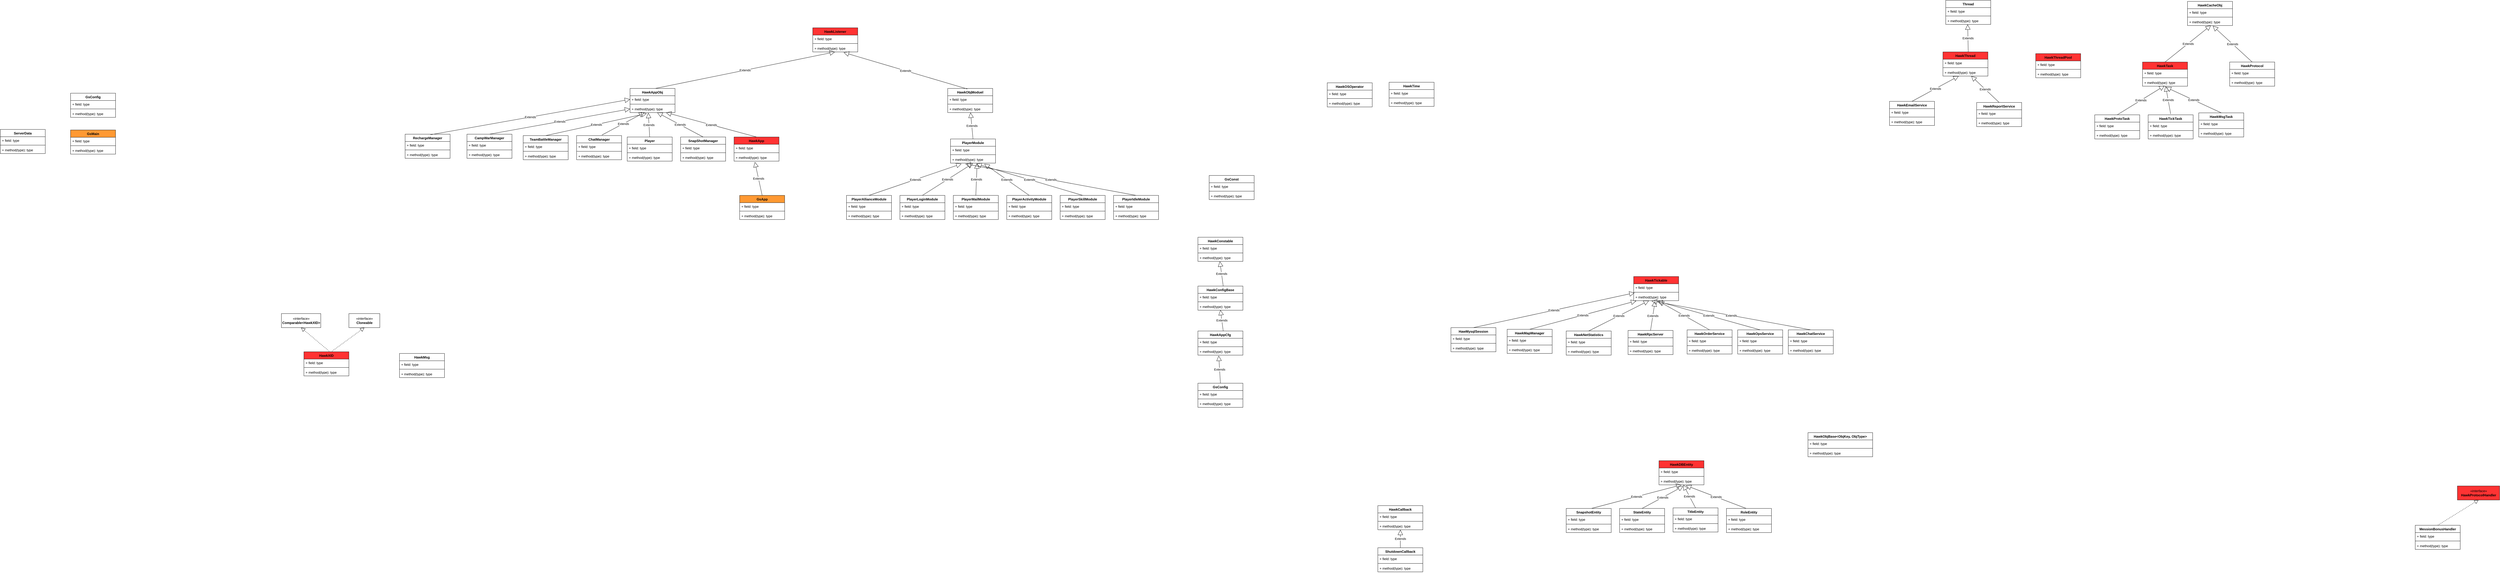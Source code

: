 <mxfile version="13.9.8" type="device"><diagram id="f_vaQzjVhgYvnu3SYnmf" name="qmgj"><mxGraphModel dx="1694" dy="846" grid="1" gridSize="10" guides="1" tooltips="1" connect="1" arrows="1" fold="1" page="1" pageScale="1" pageWidth="64000" pageHeight="64000" math="0" shadow="0"><root><mxCell id="0"/><mxCell id="1" parent="0"/><mxCell id="HVvjah2EXkChXrxlmP8f-1" value="HawkApp" style="swimlane;fontStyle=1;align=center;verticalAlign=top;childLayout=stackLayout;horizontal=1;startSize=26;horizontalStack=0;resizeParent=1;resizeParentMax=0;resizeLast=0;collapsible=1;marginBottom=0;fillColor=#FF3333;" parent="1" vertex="1"><mxGeometry x="2680" y="777" width="160" height="86" as="geometry"/></mxCell><mxCell id="HVvjah2EXkChXrxlmP8f-9" value="Extends" style="endArrow=block;endSize=16;endFill=0;html=1;" parent="HVvjah2EXkChXrxlmP8f-1" target="HVvjah2EXkChXrxlmP8f-8" edge="1"><mxGeometry width="160" relative="1" as="geometry"><mxPoint x="80" as="sourcePoint"/><mxPoint x="240" as="targetPoint"/></mxGeometry></mxCell><mxCell id="HVvjah2EXkChXrxlmP8f-2" value="+ field: type" style="text;strokeColor=none;fillColor=none;align=left;verticalAlign=top;spacingLeft=4;spacingRight=4;overflow=hidden;rotatable=0;points=[[0,0.5],[1,0.5]];portConstraint=eastwest;" parent="HVvjah2EXkChXrxlmP8f-1" vertex="1"><mxGeometry y="26" width="160" height="26" as="geometry"/></mxCell><mxCell id="HVvjah2EXkChXrxlmP8f-3" value="" style="line;strokeWidth=1;fillColor=none;align=left;verticalAlign=middle;spacingTop=-1;spacingLeft=3;spacingRight=3;rotatable=0;labelPosition=right;points=[];portConstraint=eastwest;" parent="HVvjah2EXkChXrxlmP8f-1" vertex="1"><mxGeometry y="52" width="160" height="8" as="geometry"/></mxCell><mxCell id="HVvjah2EXkChXrxlmP8f-4" value="+ method(type): type" style="text;strokeColor=none;fillColor=none;align=left;verticalAlign=top;spacingLeft=4;spacingRight=4;overflow=hidden;rotatable=0;points=[[0,0.5],[1,0.5]];portConstraint=eastwest;" parent="HVvjah2EXkChXrxlmP8f-1" vertex="1"><mxGeometry y="60" width="160" height="26" as="geometry"/></mxCell><mxCell id="HVvjah2EXkChXrxlmP8f-5" value="HawkAppObj" style="swimlane;fontStyle=1;align=center;verticalAlign=top;childLayout=stackLayout;horizontal=1;startSize=26;horizontalStack=0;resizeParent=1;resizeParentMax=0;resizeLast=0;collapsible=1;marginBottom=0;" parent="1" vertex="1"><mxGeometry x="2310" y="604" width="160" height="86" as="geometry"/></mxCell><mxCell id="HVvjah2EXkChXrxlmP8f-14" value="Extends" style="endArrow=block;endSize=16;endFill=0;html=1;entryX=0.494;entryY=1;entryDx=0;entryDy=0;entryPerimeter=0;" parent="HVvjah2EXkChXrxlmP8f-5" target="HVvjah2EXkChXrxlmP8f-13" edge="1"><mxGeometry width="160" relative="1" as="geometry"><mxPoint x="90" as="sourcePoint"/><mxPoint x="250" as="targetPoint"/></mxGeometry></mxCell><mxCell id="HVvjah2EXkChXrxlmP8f-6" value="+ field: type" style="text;strokeColor=none;fillColor=none;align=left;verticalAlign=top;spacingLeft=4;spacingRight=4;overflow=hidden;rotatable=0;points=[[0,0.5],[1,0.5]];portConstraint=eastwest;" parent="HVvjah2EXkChXrxlmP8f-5" vertex="1"><mxGeometry y="26" width="160" height="26" as="geometry"/></mxCell><mxCell id="HVvjah2EXkChXrxlmP8f-7" value="" style="line;strokeWidth=1;fillColor=none;align=left;verticalAlign=middle;spacingTop=-1;spacingLeft=3;spacingRight=3;rotatable=0;labelPosition=right;points=[];portConstraint=eastwest;" parent="HVvjah2EXkChXrxlmP8f-5" vertex="1"><mxGeometry y="52" width="160" height="8" as="geometry"/></mxCell><mxCell id="HVvjah2EXkChXrxlmP8f-8" value="+ method(type): type" style="text;strokeColor=none;fillColor=none;align=left;verticalAlign=top;spacingLeft=4;spacingRight=4;overflow=hidden;rotatable=0;points=[[0,0.5],[1,0.5]];portConstraint=eastwest;" parent="HVvjah2EXkChXrxlmP8f-5" vertex="1"><mxGeometry y="60" width="160" height="26" as="geometry"/></mxCell><mxCell id="HVvjah2EXkChXrxlmP8f-10" value="HawkListener" style="swimlane;fontStyle=1;align=center;verticalAlign=top;childLayout=stackLayout;horizontal=1;startSize=26;horizontalStack=0;resizeParent=1;resizeParentMax=0;resizeLast=0;collapsible=1;marginBottom=0;fillColor=#FF3333;" parent="1" vertex="1"><mxGeometry x="2960" y="388" width="160" height="86" as="geometry"/></mxCell><mxCell id="HVvjah2EXkChXrxlmP8f-11" value="+ field: type" style="text;strokeColor=none;fillColor=none;align=left;verticalAlign=top;spacingLeft=4;spacingRight=4;overflow=hidden;rotatable=0;points=[[0,0.5],[1,0.5]];portConstraint=eastwest;" parent="HVvjah2EXkChXrxlmP8f-10" vertex="1"><mxGeometry y="26" width="160" height="26" as="geometry"/></mxCell><mxCell id="HVvjah2EXkChXrxlmP8f-12" value="" style="line;strokeWidth=1;fillColor=none;align=left;verticalAlign=middle;spacingTop=-1;spacingLeft=3;spacingRight=3;rotatable=0;labelPosition=right;points=[];portConstraint=eastwest;" parent="HVvjah2EXkChXrxlmP8f-10" vertex="1"><mxGeometry y="52" width="160" height="8" as="geometry"/></mxCell><mxCell id="HVvjah2EXkChXrxlmP8f-13" value="+ method(type): type" style="text;strokeColor=none;fillColor=none;align=left;verticalAlign=top;spacingLeft=4;spacingRight=4;overflow=hidden;rotatable=0;points=[[0,0.5],[1,0.5]];portConstraint=eastwest;" parent="HVvjah2EXkChXrxlmP8f-10" vertex="1"><mxGeometry y="60" width="160" height="26" as="geometry"/></mxCell><mxCell id="HVvjah2EXkChXrxlmP8f-15" value="GsApp" style="swimlane;fontStyle=1;align=center;verticalAlign=top;childLayout=stackLayout;horizontal=1;startSize=26;horizontalStack=0;resizeParent=1;resizeParentMax=0;resizeLast=0;collapsible=1;marginBottom=0;fillColor=#FF9933;" parent="1" vertex="1"><mxGeometry x="2700" y="985" width="160" height="86" as="geometry"/></mxCell><mxCell id="HVvjah2EXkChXrxlmP8f-19" value="Extends" style="endArrow=block;endSize=16;endFill=0;html=1;entryX=0.463;entryY=1.115;entryDx=0;entryDy=0;entryPerimeter=0;" parent="HVvjah2EXkChXrxlmP8f-15" target="HVvjah2EXkChXrxlmP8f-4" edge="1"><mxGeometry width="160" relative="1" as="geometry"><mxPoint x="80" as="sourcePoint"/><mxPoint x="240" as="targetPoint"/></mxGeometry></mxCell><mxCell id="HVvjah2EXkChXrxlmP8f-16" value="+ field: type" style="text;strokeColor=none;fillColor=none;align=left;verticalAlign=top;spacingLeft=4;spacingRight=4;overflow=hidden;rotatable=0;points=[[0,0.5],[1,0.5]];portConstraint=eastwest;" parent="HVvjah2EXkChXrxlmP8f-15" vertex="1"><mxGeometry y="26" width="160" height="26" as="geometry"/></mxCell><mxCell id="HVvjah2EXkChXrxlmP8f-17" value="" style="line;strokeWidth=1;fillColor=none;align=left;verticalAlign=middle;spacingTop=-1;spacingLeft=3;spacingRight=3;rotatable=0;labelPosition=right;points=[];portConstraint=eastwest;" parent="HVvjah2EXkChXrxlmP8f-15" vertex="1"><mxGeometry y="52" width="160" height="8" as="geometry"/></mxCell><mxCell id="HVvjah2EXkChXrxlmP8f-18" value="+ method(type): type" style="text;strokeColor=none;fillColor=none;align=left;verticalAlign=top;spacingLeft=4;spacingRight=4;overflow=hidden;rotatable=0;points=[[0,0.5],[1,0.5]];portConstraint=eastwest;" parent="HVvjah2EXkChXrxlmP8f-15" vertex="1"><mxGeometry y="60" width="160" height="26" as="geometry"/></mxCell><mxCell id="HVvjah2EXkChXrxlmP8f-20" value="GsMain" style="swimlane;fontStyle=1;align=center;verticalAlign=top;childLayout=stackLayout;horizontal=1;startSize=26;horizontalStack=0;resizeParent=1;resizeParentMax=0;resizeLast=0;collapsible=1;marginBottom=0;fillColor=#FF9933;" parent="1" vertex="1"><mxGeometry x="320" y="752" width="160" height="86" as="geometry"/></mxCell><mxCell id="HVvjah2EXkChXrxlmP8f-21" value="+ field: type" style="text;strokeColor=none;fillColor=none;align=left;verticalAlign=top;spacingLeft=4;spacingRight=4;overflow=hidden;rotatable=0;points=[[0,0.5],[1,0.5]];portConstraint=eastwest;" parent="HVvjah2EXkChXrxlmP8f-20" vertex="1"><mxGeometry y="26" width="160" height="26" as="geometry"/></mxCell><mxCell id="HVvjah2EXkChXrxlmP8f-22" value="" style="line;strokeWidth=1;fillColor=none;align=left;verticalAlign=middle;spacingTop=-1;spacingLeft=3;spacingRight=3;rotatable=0;labelPosition=right;points=[];portConstraint=eastwest;" parent="HVvjah2EXkChXrxlmP8f-20" vertex="1"><mxGeometry y="52" width="160" height="8" as="geometry"/></mxCell><mxCell id="HVvjah2EXkChXrxlmP8f-23" value="+ method(type): type" style="text;strokeColor=none;fillColor=none;align=left;verticalAlign=top;spacingLeft=4;spacingRight=4;overflow=hidden;rotatable=0;points=[[0,0.5],[1,0.5]];portConstraint=eastwest;" parent="HVvjah2EXkChXrxlmP8f-20" vertex="1"><mxGeometry y="60" width="160" height="26" as="geometry"/></mxCell><mxCell id="HVvjah2EXkChXrxlmP8f-24" value="ServerData" style="swimlane;fontStyle=1;align=center;verticalAlign=top;childLayout=stackLayout;horizontal=1;startSize=26;horizontalStack=0;resizeParent=1;resizeParentMax=0;resizeLast=0;collapsible=1;marginBottom=0;fillColor=#FFFFFF;" parent="1" vertex="1"><mxGeometry x="70" y="750" width="160" height="86" as="geometry"/></mxCell><mxCell id="HVvjah2EXkChXrxlmP8f-25" value="+ field: type" style="text;strokeColor=none;fillColor=none;align=left;verticalAlign=top;spacingLeft=4;spacingRight=4;overflow=hidden;rotatable=0;points=[[0,0.5],[1,0.5]];portConstraint=eastwest;" parent="HVvjah2EXkChXrxlmP8f-24" vertex="1"><mxGeometry y="26" width="160" height="26" as="geometry"/></mxCell><mxCell id="HVvjah2EXkChXrxlmP8f-26" value="" style="line;strokeWidth=1;fillColor=none;align=left;verticalAlign=middle;spacingTop=-1;spacingLeft=3;spacingRight=3;rotatable=0;labelPosition=right;points=[];portConstraint=eastwest;" parent="HVvjah2EXkChXrxlmP8f-24" vertex="1"><mxGeometry y="52" width="160" height="8" as="geometry"/></mxCell><mxCell id="HVvjah2EXkChXrxlmP8f-27" value="+ method(type): type" style="text;strokeColor=none;fillColor=none;align=left;verticalAlign=top;spacingLeft=4;spacingRight=4;overflow=hidden;rotatable=0;points=[[0,0.5],[1,0.5]];portConstraint=eastwest;" parent="HVvjah2EXkChXrxlmP8f-24" vertex="1"><mxGeometry y="60" width="160" height="26" as="geometry"/></mxCell><mxCell id="HVvjah2EXkChXrxlmP8f-28" value="GsConfig" style="swimlane;fontStyle=1;align=center;verticalAlign=top;childLayout=stackLayout;horizontal=1;startSize=26;horizontalStack=0;resizeParent=1;resizeParentMax=0;resizeLast=0;collapsible=1;marginBottom=0;fillColor=#FFFFFF;" parent="1" vertex="1"><mxGeometry x="4330" y="1654" width="160" height="86" as="geometry"/></mxCell><mxCell id="HVvjah2EXkChXrxlmP8f-29" value="+ field: type" style="text;strokeColor=none;fillColor=none;align=left;verticalAlign=top;spacingLeft=4;spacingRight=4;overflow=hidden;rotatable=0;points=[[0,0.5],[1,0.5]];portConstraint=eastwest;" parent="HVvjah2EXkChXrxlmP8f-28" vertex="1"><mxGeometry y="26" width="160" height="26" as="geometry"/></mxCell><mxCell id="HVvjah2EXkChXrxlmP8f-30" value="" style="line;strokeWidth=1;fillColor=none;align=left;verticalAlign=middle;spacingTop=-1;spacingLeft=3;spacingRight=3;rotatable=0;labelPosition=right;points=[];portConstraint=eastwest;" parent="HVvjah2EXkChXrxlmP8f-28" vertex="1"><mxGeometry y="52" width="160" height="8" as="geometry"/></mxCell><mxCell id="HVvjah2EXkChXrxlmP8f-31" value="+ method(type): type" style="text;strokeColor=none;fillColor=none;align=left;verticalAlign=top;spacingLeft=4;spacingRight=4;overflow=hidden;rotatable=0;points=[[0,0.5],[1,0.5]];portConstraint=eastwest;" parent="HVvjah2EXkChXrxlmP8f-28" vertex="1"><mxGeometry y="60" width="160" height="26" as="geometry"/></mxCell><mxCell id="HVvjah2EXkChXrxlmP8f-32" value="HawkAppCfg" style="swimlane;fontStyle=1;align=center;verticalAlign=top;childLayout=stackLayout;horizontal=1;startSize=26;horizontalStack=0;resizeParent=1;resizeParentMax=0;resizeLast=0;collapsible=1;marginBottom=0;fillColor=#FFFFFF;" parent="1" vertex="1"><mxGeometry x="4330" y="1468" width="160" height="86" as="geometry"/></mxCell><mxCell id="HVvjah2EXkChXrxlmP8f-41" value="Extends" style="endArrow=block;endSize=16;endFill=0;html=1;entryX=0.5;entryY=0.962;entryDx=0;entryDy=0;entryPerimeter=0;" parent="HVvjah2EXkChXrxlmP8f-32" target="HVvjah2EXkChXrxlmP8f-40" edge="1"><mxGeometry width="160" relative="1" as="geometry"><mxPoint x="90" as="sourcePoint"/><mxPoint x="250" as="targetPoint"/></mxGeometry></mxCell><mxCell id="HVvjah2EXkChXrxlmP8f-33" value="+ field: type" style="text;strokeColor=none;fillColor=none;align=left;verticalAlign=top;spacingLeft=4;spacingRight=4;overflow=hidden;rotatable=0;points=[[0,0.5],[1,0.5]];portConstraint=eastwest;" parent="HVvjah2EXkChXrxlmP8f-32" vertex="1"><mxGeometry y="26" width="160" height="26" as="geometry"/></mxCell><mxCell id="HVvjah2EXkChXrxlmP8f-34" value="" style="line;strokeWidth=1;fillColor=none;align=left;verticalAlign=middle;spacingTop=-1;spacingLeft=3;spacingRight=3;rotatable=0;labelPosition=right;points=[];portConstraint=eastwest;" parent="HVvjah2EXkChXrxlmP8f-32" vertex="1"><mxGeometry y="52" width="160" height="8" as="geometry"/></mxCell><mxCell id="HVvjah2EXkChXrxlmP8f-35" value="+ method(type): type" style="text;strokeColor=none;fillColor=none;align=left;verticalAlign=top;spacingLeft=4;spacingRight=4;overflow=hidden;rotatable=0;points=[[0,0.5],[1,0.5]];portConstraint=eastwest;" parent="HVvjah2EXkChXrxlmP8f-32" vertex="1"><mxGeometry y="60" width="160" height="26" as="geometry"/></mxCell><mxCell id="HVvjah2EXkChXrxlmP8f-36" value="Extends" style="endArrow=block;endSize=16;endFill=0;html=1;entryX=0.463;entryY=1.077;entryDx=0;entryDy=0;entryPerimeter=0;exitX=0.5;exitY=0;exitDx=0;exitDy=0;" parent="1" source="HVvjah2EXkChXrxlmP8f-28" target="HVvjah2EXkChXrxlmP8f-35" edge="1"><mxGeometry width="160" relative="1" as="geometry"><mxPoint x="4410" y="1638" as="sourcePoint"/><mxPoint x="4570" y="1638" as="targetPoint"/></mxGeometry></mxCell><mxCell id="HVvjah2EXkChXrxlmP8f-37" value="HawkConfigBase" style="swimlane;fontStyle=1;align=center;verticalAlign=top;childLayout=stackLayout;horizontal=1;startSize=26;horizontalStack=0;resizeParent=1;resizeParentMax=0;resizeLast=0;collapsible=1;marginBottom=0;fillColor=#FFFFFF;" parent="1" vertex="1"><mxGeometry x="4330" y="1308" width="160" height="86" as="geometry"/></mxCell><mxCell id="HVvjah2EXkChXrxlmP8f-46" value="Extends" style="endArrow=block;endSize=16;endFill=0;html=1;entryX=0.488;entryY=1;entryDx=0;entryDy=0;entryPerimeter=0;" parent="HVvjah2EXkChXrxlmP8f-37" target="HVvjah2EXkChXrxlmP8f-45" edge="1"><mxGeometry width="160" relative="1" as="geometry"><mxPoint x="90" as="sourcePoint"/><mxPoint x="250" as="targetPoint"/></mxGeometry></mxCell><mxCell id="HVvjah2EXkChXrxlmP8f-38" value="+ field: type" style="text;strokeColor=none;fillColor=none;align=left;verticalAlign=top;spacingLeft=4;spacingRight=4;overflow=hidden;rotatable=0;points=[[0,0.5],[1,0.5]];portConstraint=eastwest;" parent="HVvjah2EXkChXrxlmP8f-37" vertex="1"><mxGeometry y="26" width="160" height="26" as="geometry"/></mxCell><mxCell id="HVvjah2EXkChXrxlmP8f-39" value="" style="line;strokeWidth=1;fillColor=none;align=left;verticalAlign=middle;spacingTop=-1;spacingLeft=3;spacingRight=3;rotatable=0;labelPosition=right;points=[];portConstraint=eastwest;" parent="HVvjah2EXkChXrxlmP8f-37" vertex="1"><mxGeometry y="52" width="160" height="8" as="geometry"/></mxCell><mxCell id="HVvjah2EXkChXrxlmP8f-40" value="+ method(type): type" style="text;strokeColor=none;fillColor=none;align=left;verticalAlign=top;spacingLeft=4;spacingRight=4;overflow=hidden;rotatable=0;points=[[0,0.5],[1,0.5]];portConstraint=eastwest;" parent="HVvjah2EXkChXrxlmP8f-37" vertex="1"><mxGeometry y="60" width="160" height="26" as="geometry"/></mxCell><mxCell id="HVvjah2EXkChXrxlmP8f-42" value="HawkConstable" style="swimlane;fontStyle=1;align=center;verticalAlign=top;childLayout=stackLayout;horizontal=1;startSize=26;horizontalStack=0;resizeParent=1;resizeParentMax=0;resizeLast=0;collapsible=1;marginBottom=0;fillColor=#FFFFFF;" parent="1" vertex="1"><mxGeometry x="4330" y="1134" width="160" height="86" as="geometry"/></mxCell><mxCell id="HVvjah2EXkChXrxlmP8f-43" value="+ field: type" style="text;strokeColor=none;fillColor=none;align=left;verticalAlign=top;spacingLeft=4;spacingRight=4;overflow=hidden;rotatable=0;points=[[0,0.5],[1,0.5]];portConstraint=eastwest;" parent="HVvjah2EXkChXrxlmP8f-42" vertex="1"><mxGeometry y="26" width="160" height="26" as="geometry"/></mxCell><mxCell id="HVvjah2EXkChXrxlmP8f-44" value="" style="line;strokeWidth=1;fillColor=none;align=left;verticalAlign=middle;spacingTop=-1;spacingLeft=3;spacingRight=3;rotatable=0;labelPosition=right;points=[];portConstraint=eastwest;" parent="HVvjah2EXkChXrxlmP8f-42" vertex="1"><mxGeometry y="52" width="160" height="8" as="geometry"/></mxCell><mxCell id="HVvjah2EXkChXrxlmP8f-45" value="+ method(type): type" style="text;strokeColor=none;fillColor=none;align=left;verticalAlign=top;spacingLeft=4;spacingRight=4;overflow=hidden;rotatable=0;points=[[0,0.5],[1,0.5]];portConstraint=eastwest;" parent="HVvjah2EXkChXrxlmP8f-42" vertex="1"><mxGeometry y="60" width="160" height="26" as="geometry"/></mxCell><mxCell id="HVvjah2EXkChXrxlmP8f-47" value="HawkOSOperator" style="swimlane;fontStyle=1;align=center;verticalAlign=top;childLayout=stackLayout;horizontal=1;startSize=26;horizontalStack=0;resizeParent=1;resizeParentMax=0;resizeLast=0;collapsible=1;marginBottom=0;fillColor=#FFFFFF;" parent="1" vertex="1"><mxGeometry x="4790" y="584" width="160" height="86" as="geometry"/></mxCell><mxCell id="HVvjah2EXkChXrxlmP8f-48" value="+ field: type" style="text;strokeColor=none;fillColor=none;align=left;verticalAlign=top;spacingLeft=4;spacingRight=4;overflow=hidden;rotatable=0;points=[[0,0.5],[1,0.5]];portConstraint=eastwest;" parent="HVvjah2EXkChXrxlmP8f-47" vertex="1"><mxGeometry y="26" width="160" height="26" as="geometry"/></mxCell><mxCell id="HVvjah2EXkChXrxlmP8f-49" value="" style="line;strokeWidth=1;fillColor=none;align=left;verticalAlign=middle;spacingTop=-1;spacingLeft=3;spacingRight=3;rotatable=0;labelPosition=right;points=[];portConstraint=eastwest;" parent="HVvjah2EXkChXrxlmP8f-47" vertex="1"><mxGeometry y="52" width="160" height="8" as="geometry"/></mxCell><mxCell id="HVvjah2EXkChXrxlmP8f-50" value="+ method(type): type" style="text;strokeColor=none;fillColor=none;align=left;verticalAlign=top;spacingLeft=4;spacingRight=4;overflow=hidden;rotatable=0;points=[[0,0.5],[1,0.5]];portConstraint=eastwest;" parent="HVvjah2EXkChXrxlmP8f-47" vertex="1"><mxGeometry y="60" width="160" height="26" as="geometry"/></mxCell><mxCell id="HVvjah2EXkChXrxlmP8f-51" value="HawkTime" style="swimlane;fontStyle=1;align=center;verticalAlign=top;childLayout=stackLayout;horizontal=1;startSize=26;horizontalStack=0;resizeParent=1;resizeParentMax=0;resizeLast=0;collapsible=1;marginBottom=0;fillColor=#FFFFFF;" parent="1" vertex="1"><mxGeometry x="5010" y="582" width="160" height="86" as="geometry"/></mxCell><mxCell id="HVvjah2EXkChXrxlmP8f-52" value="+ field: type" style="text;strokeColor=none;fillColor=none;align=left;verticalAlign=top;spacingLeft=4;spacingRight=4;overflow=hidden;rotatable=0;points=[[0,0.5],[1,0.5]];portConstraint=eastwest;" parent="HVvjah2EXkChXrxlmP8f-51" vertex="1"><mxGeometry y="26" width="160" height="26" as="geometry"/></mxCell><mxCell id="HVvjah2EXkChXrxlmP8f-53" value="" style="line;strokeWidth=1;fillColor=none;align=left;verticalAlign=middle;spacingTop=-1;spacingLeft=3;spacingRight=3;rotatable=0;labelPosition=right;points=[];portConstraint=eastwest;" parent="HVvjah2EXkChXrxlmP8f-51" vertex="1"><mxGeometry y="52" width="160" height="8" as="geometry"/></mxCell><mxCell id="HVvjah2EXkChXrxlmP8f-54" value="+ method(type): type" style="text;strokeColor=none;fillColor=none;align=left;verticalAlign=top;spacingLeft=4;spacingRight=4;overflow=hidden;rotatable=0;points=[[0,0.5],[1,0.5]];portConstraint=eastwest;" parent="HVvjah2EXkChXrxlmP8f-51" vertex="1"><mxGeometry y="60" width="160" height="26" as="geometry"/></mxCell><mxCell id="HVvjah2EXkChXrxlmP8f-55" value="HawkNetStatistics" style="swimlane;fontStyle=1;align=center;verticalAlign=top;childLayout=stackLayout;horizontal=1;startSize=26;horizontalStack=0;resizeParent=1;resizeParentMax=0;resizeLast=0;collapsible=1;marginBottom=0;fillColor=#FFFFFF;" parent="1" vertex="1"><mxGeometry x="5640" y="1468" width="160" height="86" as="geometry"/></mxCell><mxCell id="HVvjah2EXkChXrxlmP8f-56" value="+ field: type" style="text;strokeColor=none;fillColor=none;align=left;verticalAlign=top;spacingLeft=4;spacingRight=4;overflow=hidden;rotatable=0;points=[[0,0.5],[1,0.5]];portConstraint=eastwest;" parent="HVvjah2EXkChXrxlmP8f-55" vertex="1"><mxGeometry y="26" width="160" height="26" as="geometry"/></mxCell><mxCell id="HVvjah2EXkChXrxlmP8f-57" value="" style="line;strokeWidth=1;fillColor=none;align=left;verticalAlign=middle;spacingTop=-1;spacingLeft=3;spacingRight=3;rotatable=0;labelPosition=right;points=[];portConstraint=eastwest;" parent="HVvjah2EXkChXrxlmP8f-55" vertex="1"><mxGeometry y="52" width="160" height="8" as="geometry"/></mxCell><mxCell id="HVvjah2EXkChXrxlmP8f-58" value="+ method(type): type" style="text;strokeColor=none;fillColor=none;align=left;verticalAlign=top;spacingLeft=4;spacingRight=4;overflow=hidden;rotatable=0;points=[[0,0.5],[1,0.5]];portConstraint=eastwest;" parent="HVvjah2EXkChXrxlmP8f-55" vertex="1"><mxGeometry y="60" width="160" height="26" as="geometry"/></mxCell><mxCell id="HVvjah2EXkChXrxlmP8f-59" value="HawkTickable" style="swimlane;fontStyle=1;align=center;verticalAlign=top;childLayout=stackLayout;horizontal=1;startSize=26;horizontalStack=0;resizeParent=1;resizeParentMax=0;resizeLast=0;collapsible=1;marginBottom=0;fillColor=#FF3333;" parent="1" vertex="1"><mxGeometry x="5880" y="1274" width="160" height="86" as="geometry"/></mxCell><mxCell id="HVvjah2EXkChXrxlmP8f-60" value="+ field: type" style="text;strokeColor=none;fillColor=none;align=left;verticalAlign=top;spacingLeft=4;spacingRight=4;overflow=hidden;rotatable=0;points=[[0,0.5],[1,0.5]];portConstraint=eastwest;" parent="HVvjah2EXkChXrxlmP8f-59" vertex="1"><mxGeometry y="26" width="160" height="26" as="geometry"/></mxCell><mxCell id="HVvjah2EXkChXrxlmP8f-61" value="" style="line;strokeWidth=1;fillColor=none;align=left;verticalAlign=middle;spacingTop=-1;spacingLeft=3;spacingRight=3;rotatable=0;labelPosition=right;points=[];portConstraint=eastwest;" parent="HVvjah2EXkChXrxlmP8f-59" vertex="1"><mxGeometry y="52" width="160" height="8" as="geometry"/></mxCell><mxCell id="HVvjah2EXkChXrxlmP8f-62" value="+ method(type): type" style="text;strokeColor=none;fillColor=none;align=left;verticalAlign=top;spacingLeft=4;spacingRight=4;overflow=hidden;rotatable=0;points=[[0,0.5],[1,0.5]];portConstraint=eastwest;" parent="HVvjah2EXkChXrxlmP8f-59" vertex="1"><mxGeometry y="60" width="160" height="26" as="geometry"/></mxCell><mxCell id="HVvjah2EXkChXrxlmP8f-63" value="Extends" style="endArrow=block;endSize=16;endFill=0;html=1;exitX=0.5;exitY=0;exitDx=0;exitDy=0;" parent="1" source="HVvjah2EXkChXrxlmP8f-55" target="HVvjah2EXkChXrxlmP8f-62" edge="1"><mxGeometry width="160" relative="1" as="geometry"><mxPoint x="5910" y="1458" as="sourcePoint"/><mxPoint x="6070" y="1458" as="targetPoint"/></mxGeometry></mxCell><mxCell id="HVvjah2EXkChXrxlmP8f-64" value="HawkRpcServer" style="swimlane;fontStyle=1;align=center;verticalAlign=top;childLayout=stackLayout;horizontal=1;startSize=26;horizontalStack=0;resizeParent=1;resizeParentMax=0;resizeLast=0;collapsible=1;marginBottom=0;fillColor=#FFFFFF;" parent="1" vertex="1"><mxGeometry x="5860" y="1466" width="160" height="86" as="geometry"/></mxCell><mxCell id="HVvjah2EXkChXrxlmP8f-65" value="+ field: type" style="text;strokeColor=none;fillColor=none;align=left;verticalAlign=top;spacingLeft=4;spacingRight=4;overflow=hidden;rotatable=0;points=[[0,0.5],[1,0.5]];portConstraint=eastwest;" parent="HVvjah2EXkChXrxlmP8f-64" vertex="1"><mxGeometry y="26" width="160" height="26" as="geometry"/></mxCell><mxCell id="HVvjah2EXkChXrxlmP8f-66" value="" style="line;strokeWidth=1;fillColor=none;align=left;verticalAlign=middle;spacingTop=-1;spacingLeft=3;spacingRight=3;rotatable=0;labelPosition=right;points=[];portConstraint=eastwest;" parent="HVvjah2EXkChXrxlmP8f-64" vertex="1"><mxGeometry y="52" width="160" height="8" as="geometry"/></mxCell><mxCell id="HVvjah2EXkChXrxlmP8f-67" value="+ method(type): type" style="text;strokeColor=none;fillColor=none;align=left;verticalAlign=top;spacingLeft=4;spacingRight=4;overflow=hidden;rotatable=0;points=[[0,0.5],[1,0.5]];portConstraint=eastwest;" parent="HVvjah2EXkChXrxlmP8f-64" vertex="1"><mxGeometry y="60" width="160" height="26" as="geometry"/></mxCell><mxCell id="HVvjah2EXkChXrxlmP8f-68" value="HawkOrderService" style="swimlane;fontStyle=1;align=center;verticalAlign=top;childLayout=stackLayout;horizontal=1;startSize=26;horizontalStack=0;resizeParent=1;resizeParentMax=0;resizeLast=0;collapsible=1;marginBottom=0;fillColor=#FFFFFF;" parent="1" vertex="1"><mxGeometry x="6070" y="1464" width="160" height="86" as="geometry"/></mxCell><mxCell id="HVvjah2EXkChXrxlmP8f-69" value="+ field: type" style="text;strokeColor=none;fillColor=none;align=left;verticalAlign=top;spacingLeft=4;spacingRight=4;overflow=hidden;rotatable=0;points=[[0,0.5],[1,0.5]];portConstraint=eastwest;" parent="HVvjah2EXkChXrxlmP8f-68" vertex="1"><mxGeometry y="26" width="160" height="26" as="geometry"/></mxCell><mxCell id="HVvjah2EXkChXrxlmP8f-70" value="" style="line;strokeWidth=1;fillColor=none;align=left;verticalAlign=middle;spacingTop=-1;spacingLeft=3;spacingRight=3;rotatable=0;labelPosition=right;points=[];portConstraint=eastwest;" parent="HVvjah2EXkChXrxlmP8f-68" vertex="1"><mxGeometry y="52" width="160" height="8" as="geometry"/></mxCell><mxCell id="HVvjah2EXkChXrxlmP8f-71" value="+ method(type): type" style="text;strokeColor=none;fillColor=none;align=left;verticalAlign=top;spacingLeft=4;spacingRight=4;overflow=hidden;rotatable=0;points=[[0,0.5],[1,0.5]];portConstraint=eastwest;" parent="HVvjah2EXkChXrxlmP8f-68" vertex="1"><mxGeometry y="60" width="160" height="26" as="geometry"/></mxCell><mxCell id="HVvjah2EXkChXrxlmP8f-72" value="Extends" style="endArrow=block;endSize=16;endFill=0;html=1;entryX=0.475;entryY=1.077;entryDx=0;entryDy=0;entryPerimeter=0;exitX=0.5;exitY=0;exitDx=0;exitDy=0;" parent="1" source="HVvjah2EXkChXrxlmP8f-64" target="HVvjah2EXkChXrxlmP8f-62" edge="1"><mxGeometry width="160" relative="1" as="geometry"><mxPoint x="5940" y="1438" as="sourcePoint"/><mxPoint x="6100" y="1438" as="targetPoint"/></mxGeometry></mxCell><mxCell id="HVvjah2EXkChXrxlmP8f-73" value="Extends" style="endArrow=block;endSize=16;endFill=0;html=1;exitX=0.5;exitY=0;exitDx=0;exitDy=0;entryX=0.556;entryY=1.077;entryDx=0;entryDy=0;entryPerimeter=0;" parent="1" source="HVvjah2EXkChXrxlmP8f-68" target="HVvjah2EXkChXrxlmP8f-62" edge="1"><mxGeometry width="160" relative="1" as="geometry"><mxPoint x="6100" y="1418" as="sourcePoint"/><mxPoint x="6260" y="1418" as="targetPoint"/></mxGeometry></mxCell><mxCell id="HVvjah2EXkChXrxlmP8f-74" value="HawkThread" style="swimlane;fontStyle=1;align=center;verticalAlign=top;childLayout=stackLayout;horizontal=1;startSize=26;horizontalStack=0;resizeParent=1;resizeParentMax=0;resizeLast=0;collapsible=1;marginBottom=0;fillColor=#FF3333;" parent="1" vertex="1"><mxGeometry x="6980" y="474" width="160" height="86" as="geometry"/></mxCell><mxCell id="HVvjah2EXkChXrxlmP8f-82" value="Extends" style="endArrow=block;endSize=16;endFill=0;html=1;entryX=0.488;entryY=1;entryDx=0;entryDy=0;entryPerimeter=0;" parent="HVvjah2EXkChXrxlmP8f-74" target="HVvjah2EXkChXrxlmP8f-81" edge="1"><mxGeometry width="160" relative="1" as="geometry"><mxPoint x="90" as="sourcePoint"/><mxPoint x="250" as="targetPoint"/></mxGeometry></mxCell><mxCell id="HVvjah2EXkChXrxlmP8f-75" value="+ field: type" style="text;strokeColor=none;fillColor=none;align=left;verticalAlign=top;spacingLeft=4;spacingRight=4;overflow=hidden;rotatable=0;points=[[0,0.5],[1,0.5]];portConstraint=eastwest;" parent="HVvjah2EXkChXrxlmP8f-74" vertex="1"><mxGeometry y="26" width="160" height="26" as="geometry"/></mxCell><mxCell id="HVvjah2EXkChXrxlmP8f-76" value="" style="line;strokeWidth=1;fillColor=none;align=left;verticalAlign=middle;spacingTop=-1;spacingLeft=3;spacingRight=3;rotatable=0;labelPosition=right;points=[];portConstraint=eastwest;" parent="HVvjah2EXkChXrxlmP8f-74" vertex="1"><mxGeometry y="52" width="160" height="8" as="geometry"/></mxCell><mxCell id="HVvjah2EXkChXrxlmP8f-77" value="+ method(type): type" style="text;strokeColor=none;fillColor=none;align=left;verticalAlign=top;spacingLeft=4;spacingRight=4;overflow=hidden;rotatable=0;points=[[0,0.5],[1,0.5]];portConstraint=eastwest;" parent="HVvjah2EXkChXrxlmP8f-74" vertex="1"><mxGeometry y="60" width="160" height="26" as="geometry"/></mxCell><mxCell id="HVvjah2EXkChXrxlmP8f-78" value="Thread" style="swimlane;fontStyle=1;align=center;verticalAlign=top;childLayout=stackLayout;horizontal=1;startSize=26;horizontalStack=0;resizeParent=1;resizeParentMax=0;resizeLast=0;collapsible=1;marginBottom=0;fillColor=#FFFFFF;" parent="1" vertex="1"><mxGeometry x="6990" y="290" width="160" height="86" as="geometry"/></mxCell><mxCell id="HVvjah2EXkChXrxlmP8f-79" value="+ field: type" style="text;strokeColor=none;fillColor=none;align=left;verticalAlign=top;spacingLeft=4;spacingRight=4;overflow=hidden;rotatable=0;points=[[0,0.5],[1,0.5]];portConstraint=eastwest;" parent="HVvjah2EXkChXrxlmP8f-78" vertex="1"><mxGeometry y="26" width="160" height="26" as="geometry"/></mxCell><mxCell id="HVvjah2EXkChXrxlmP8f-80" value="" style="line;strokeWidth=1;fillColor=none;align=left;verticalAlign=middle;spacingTop=-1;spacingLeft=3;spacingRight=3;rotatable=0;labelPosition=right;points=[];portConstraint=eastwest;" parent="HVvjah2EXkChXrxlmP8f-78" vertex="1"><mxGeometry y="52" width="160" height="8" as="geometry"/></mxCell><mxCell id="HVvjah2EXkChXrxlmP8f-81" value="+ method(type): type" style="text;strokeColor=none;fillColor=none;align=left;verticalAlign=top;spacingLeft=4;spacingRight=4;overflow=hidden;rotatable=0;points=[[0,0.5],[1,0.5]];portConstraint=eastwest;" parent="HVvjah2EXkChXrxlmP8f-78" vertex="1"><mxGeometry y="60" width="160" height="26" as="geometry"/></mxCell><mxCell id="HVvjah2EXkChXrxlmP8f-83" value="HawkEmailService" style="swimlane;fontStyle=1;align=center;verticalAlign=top;childLayout=stackLayout;horizontal=1;startSize=26;horizontalStack=0;resizeParent=1;resizeParentMax=0;resizeLast=0;collapsible=1;marginBottom=0;fillColor=#FFFFFF;" parent="1" vertex="1"><mxGeometry x="6790" y="650" width="160" height="86" as="geometry"/></mxCell><mxCell id="HVvjah2EXkChXrxlmP8f-84" value="+ field: type" style="text;strokeColor=none;fillColor=none;align=left;verticalAlign=top;spacingLeft=4;spacingRight=4;overflow=hidden;rotatable=0;points=[[0,0.5],[1,0.5]];portConstraint=eastwest;" parent="HVvjah2EXkChXrxlmP8f-83" vertex="1"><mxGeometry y="26" width="160" height="26" as="geometry"/></mxCell><mxCell id="HVvjah2EXkChXrxlmP8f-85" value="" style="line;strokeWidth=1;fillColor=none;align=left;verticalAlign=middle;spacingTop=-1;spacingLeft=3;spacingRight=3;rotatable=0;labelPosition=right;points=[];portConstraint=eastwest;" parent="HVvjah2EXkChXrxlmP8f-83" vertex="1"><mxGeometry y="52" width="160" height="8" as="geometry"/></mxCell><mxCell id="HVvjah2EXkChXrxlmP8f-86" value="+ method(type): type" style="text;strokeColor=none;fillColor=none;align=left;verticalAlign=top;spacingLeft=4;spacingRight=4;overflow=hidden;rotatable=0;points=[[0,0.5],[1,0.5]];portConstraint=eastwest;" parent="HVvjah2EXkChXrxlmP8f-83" vertex="1"><mxGeometry y="60" width="160" height="26" as="geometry"/></mxCell><mxCell id="HVvjah2EXkChXrxlmP8f-87" value="Extends" style="endArrow=block;endSize=16;endFill=0;html=1;exitX=0.5;exitY=0;exitDx=0;exitDy=0;" parent="1" source="HVvjah2EXkChXrxlmP8f-83" target="HVvjah2EXkChXrxlmP8f-77" edge="1"><mxGeometry width="160" relative="1" as="geometry"><mxPoint x="6890" y="654" as="sourcePoint"/><mxPoint x="7050" y="654" as="targetPoint"/></mxGeometry></mxCell><mxCell id="HVvjah2EXkChXrxlmP8f-88" value="HawkReportService" style="swimlane;fontStyle=1;align=center;verticalAlign=top;childLayout=stackLayout;horizontal=1;startSize=26;horizontalStack=0;resizeParent=1;resizeParentMax=0;resizeLast=0;collapsible=1;marginBottom=0;fillColor=#FFFFFF;" parent="1" vertex="1"><mxGeometry x="7100" y="654" width="160" height="86" as="geometry"/></mxCell><mxCell id="HVvjah2EXkChXrxlmP8f-92" value="Extends" style="endArrow=block;endSize=16;endFill=0;html=1;entryX=0.631;entryY=1;entryDx=0;entryDy=0;entryPerimeter=0;" parent="HVvjah2EXkChXrxlmP8f-88" target="HVvjah2EXkChXrxlmP8f-77" edge="1"><mxGeometry width="160" relative="1" as="geometry"><mxPoint x="80" as="sourcePoint"/><mxPoint x="240" as="targetPoint"/></mxGeometry></mxCell><mxCell id="HVvjah2EXkChXrxlmP8f-89" value="+ field: type" style="text;strokeColor=none;fillColor=none;align=left;verticalAlign=top;spacingLeft=4;spacingRight=4;overflow=hidden;rotatable=0;points=[[0,0.5],[1,0.5]];portConstraint=eastwest;" parent="HVvjah2EXkChXrxlmP8f-88" vertex="1"><mxGeometry y="26" width="160" height="26" as="geometry"/></mxCell><mxCell id="HVvjah2EXkChXrxlmP8f-90" value="" style="line;strokeWidth=1;fillColor=none;align=left;verticalAlign=middle;spacingTop=-1;spacingLeft=3;spacingRight=3;rotatable=0;labelPosition=right;points=[];portConstraint=eastwest;" parent="HVvjah2EXkChXrxlmP8f-88" vertex="1"><mxGeometry y="52" width="160" height="8" as="geometry"/></mxCell><mxCell id="HVvjah2EXkChXrxlmP8f-91" value="+ method(type): type" style="text;strokeColor=none;fillColor=none;align=left;verticalAlign=top;spacingLeft=4;spacingRight=4;overflow=hidden;rotatable=0;points=[[0,0.5],[1,0.5]];portConstraint=eastwest;" parent="HVvjah2EXkChXrxlmP8f-88" vertex="1"><mxGeometry y="60" width="160" height="26" as="geometry"/></mxCell><mxCell id="HVvjah2EXkChXrxlmP8f-93" value="HawkObjModuel" style="swimlane;fontStyle=1;align=center;verticalAlign=top;childLayout=stackLayout;horizontal=1;startSize=26;horizontalStack=0;resizeParent=1;resizeParentMax=0;resizeLast=0;collapsible=1;marginBottom=0;fillColor=#FFFFFF;" parent="1" vertex="1"><mxGeometry x="3440" y="604" width="160" height="86" as="geometry"/></mxCell><mxCell id="HVvjah2EXkChXrxlmP8f-97" value="Extends" style="endArrow=block;endSize=16;endFill=0;html=1;entryX=0.688;entryY=1.077;entryDx=0;entryDy=0;entryPerimeter=0;" parent="HVvjah2EXkChXrxlmP8f-93" target="HVvjah2EXkChXrxlmP8f-13" edge="1"><mxGeometry width="160" relative="1" as="geometry"><mxPoint x="70" y="2" as="sourcePoint"/><mxPoint x="230" y="2" as="targetPoint"/></mxGeometry></mxCell><mxCell id="HVvjah2EXkChXrxlmP8f-94" value="+ field: type" style="text;strokeColor=none;fillColor=none;align=left;verticalAlign=top;spacingLeft=4;spacingRight=4;overflow=hidden;rotatable=0;points=[[0,0.5],[1,0.5]];portConstraint=eastwest;" parent="HVvjah2EXkChXrxlmP8f-93" vertex="1"><mxGeometry y="26" width="160" height="26" as="geometry"/></mxCell><mxCell id="HVvjah2EXkChXrxlmP8f-95" value="" style="line;strokeWidth=1;fillColor=none;align=left;verticalAlign=middle;spacingTop=-1;spacingLeft=3;spacingRight=3;rotatable=0;labelPosition=right;points=[];portConstraint=eastwest;" parent="HVvjah2EXkChXrxlmP8f-93" vertex="1"><mxGeometry y="52" width="160" height="8" as="geometry"/></mxCell><mxCell id="HVvjah2EXkChXrxlmP8f-96" value="+ method(type): type" style="text;strokeColor=none;fillColor=none;align=left;verticalAlign=top;spacingLeft=4;spacingRight=4;overflow=hidden;rotatable=0;points=[[0,0.5],[1,0.5]];portConstraint=eastwest;" parent="HVvjah2EXkChXrxlmP8f-93" vertex="1"><mxGeometry y="60" width="160" height="26" as="geometry"/></mxCell><mxCell id="HVvjah2EXkChXrxlmP8f-98" value="PlayerModule" style="swimlane;fontStyle=1;align=center;verticalAlign=top;childLayout=stackLayout;horizontal=1;startSize=26;horizontalStack=0;resizeParent=1;resizeParentMax=0;resizeLast=0;collapsible=1;marginBottom=0;fillColor=#FFFFFF;" parent="1" vertex="1"><mxGeometry x="3450" y="784" width="160" height="86" as="geometry"/></mxCell><mxCell id="HVvjah2EXkChXrxlmP8f-102" value="Extends" style="endArrow=block;endSize=16;endFill=0;html=1;" parent="HVvjah2EXkChXrxlmP8f-98" target="HVvjah2EXkChXrxlmP8f-96" edge="1"><mxGeometry width="160" relative="1" as="geometry"><mxPoint x="80" as="sourcePoint"/><mxPoint x="240" as="targetPoint"/></mxGeometry></mxCell><mxCell id="HVvjah2EXkChXrxlmP8f-99" value="+ field: type" style="text;strokeColor=none;fillColor=none;align=left;verticalAlign=top;spacingLeft=4;spacingRight=4;overflow=hidden;rotatable=0;points=[[0,0.5],[1,0.5]];portConstraint=eastwest;" parent="HVvjah2EXkChXrxlmP8f-98" vertex="1"><mxGeometry y="26" width="160" height="26" as="geometry"/></mxCell><mxCell id="HVvjah2EXkChXrxlmP8f-100" value="" style="line;strokeWidth=1;fillColor=none;align=left;verticalAlign=middle;spacingTop=-1;spacingLeft=3;spacingRight=3;rotatable=0;labelPosition=right;points=[];portConstraint=eastwest;" parent="HVvjah2EXkChXrxlmP8f-98" vertex="1"><mxGeometry y="52" width="160" height="8" as="geometry"/></mxCell><mxCell id="HVvjah2EXkChXrxlmP8f-101" value="+ method(type): type" style="text;strokeColor=none;fillColor=none;align=left;verticalAlign=top;spacingLeft=4;spacingRight=4;overflow=hidden;rotatable=0;points=[[0,0.5],[1,0.5]];portConstraint=eastwest;" parent="HVvjah2EXkChXrxlmP8f-98" vertex="1"><mxGeometry y="60" width="160" height="26" as="geometry"/></mxCell><mxCell id="HVvjah2EXkChXrxlmP8f-103" value="PlayerLoginModule" style="swimlane;fontStyle=1;align=center;verticalAlign=top;childLayout=stackLayout;horizontal=1;startSize=26;horizontalStack=0;resizeParent=1;resizeParentMax=0;resizeLast=0;collapsible=1;marginBottom=0;fillColor=#FFFFFF;" parent="1" vertex="1"><mxGeometry x="3270" y="985" width="160" height="86" as="geometry"/></mxCell><mxCell id="HVvjah2EXkChXrxlmP8f-104" value="+ field: type" style="text;strokeColor=none;fillColor=none;align=left;verticalAlign=top;spacingLeft=4;spacingRight=4;overflow=hidden;rotatable=0;points=[[0,0.5],[1,0.5]];portConstraint=eastwest;" parent="HVvjah2EXkChXrxlmP8f-103" vertex="1"><mxGeometry y="26" width="160" height="26" as="geometry"/></mxCell><mxCell id="HVvjah2EXkChXrxlmP8f-105" value="" style="line;strokeWidth=1;fillColor=none;align=left;verticalAlign=middle;spacingTop=-1;spacingLeft=3;spacingRight=3;rotatable=0;labelPosition=right;points=[];portConstraint=eastwest;" parent="HVvjah2EXkChXrxlmP8f-103" vertex="1"><mxGeometry y="52" width="160" height="8" as="geometry"/></mxCell><mxCell id="HVvjah2EXkChXrxlmP8f-106" value="+ method(type): type" style="text;strokeColor=none;fillColor=none;align=left;verticalAlign=top;spacingLeft=4;spacingRight=4;overflow=hidden;rotatable=0;points=[[0,0.5],[1,0.5]];portConstraint=eastwest;" parent="HVvjah2EXkChXrxlmP8f-103" vertex="1"><mxGeometry y="60" width="160" height="26" as="geometry"/></mxCell><mxCell id="HVvjah2EXkChXrxlmP8f-107" value="Extends" style="endArrow=block;endSize=16;endFill=0;html=1;entryX=0.496;entryY=1.044;entryDx=0;entryDy=0;entryPerimeter=0;exitX=0.5;exitY=0;exitDx=0;exitDy=0;" parent="1" source="HVvjah2EXkChXrxlmP8f-103" target="HVvjah2EXkChXrxlmP8f-101" edge="1"><mxGeometry width="160" relative="1" as="geometry"><mxPoint x="3510" y="971" as="sourcePoint"/><mxPoint x="3670" y="971" as="targetPoint"/></mxGeometry></mxCell><mxCell id="HVvjah2EXkChXrxlmP8f-109" value="PlayerMailModule" style="swimlane;fontStyle=1;align=center;verticalAlign=top;childLayout=stackLayout;horizontal=1;startSize=26;horizontalStack=0;resizeParent=1;resizeParentMax=0;resizeLast=0;collapsible=1;marginBottom=0;fillColor=#FFFFFF;" parent="1" vertex="1"><mxGeometry x="3460" y="985" width="160" height="86" as="geometry"/></mxCell><mxCell id="HVvjah2EXkChXrxlmP8f-110" value="+ field: type" style="text;strokeColor=none;fillColor=none;align=left;verticalAlign=top;spacingLeft=4;spacingRight=4;overflow=hidden;rotatable=0;points=[[0,0.5],[1,0.5]];portConstraint=eastwest;" parent="HVvjah2EXkChXrxlmP8f-109" vertex="1"><mxGeometry y="26" width="160" height="26" as="geometry"/></mxCell><mxCell id="HVvjah2EXkChXrxlmP8f-111" value="" style="line;strokeWidth=1;fillColor=none;align=left;verticalAlign=middle;spacingTop=-1;spacingLeft=3;spacingRight=3;rotatable=0;labelPosition=right;points=[];portConstraint=eastwest;" parent="HVvjah2EXkChXrxlmP8f-109" vertex="1"><mxGeometry y="52" width="160" height="8" as="geometry"/></mxCell><mxCell id="HVvjah2EXkChXrxlmP8f-112" value="+ method(type): type" style="text;strokeColor=none;fillColor=none;align=left;verticalAlign=top;spacingLeft=4;spacingRight=4;overflow=hidden;rotatable=0;points=[[0,0.5],[1,0.5]];portConstraint=eastwest;" parent="HVvjah2EXkChXrxlmP8f-109" vertex="1"><mxGeometry y="60" width="160" height="26" as="geometry"/></mxCell><mxCell id="HVvjah2EXkChXrxlmP8f-113" value="Extends" style="endArrow=block;endSize=16;endFill=0;html=1;entryX=0.591;entryY=1.032;entryDx=0;entryDy=0;entryPerimeter=0;exitX=0.5;exitY=0;exitDx=0;exitDy=0;" parent="1" source="HVvjah2EXkChXrxlmP8f-109" target="HVvjah2EXkChXrxlmP8f-101" edge="1"><mxGeometry width="160" relative="1" as="geometry"><mxPoint x="3570" y="970" as="sourcePoint"/><mxPoint x="3730" y="970" as="targetPoint"/></mxGeometry></mxCell><mxCell id="HVvjah2EXkChXrxlmP8f-118" value="GsConst" style="swimlane;fontStyle=1;align=center;verticalAlign=top;childLayout=stackLayout;horizontal=1;startSize=26;horizontalStack=0;resizeParent=1;resizeParentMax=0;resizeLast=0;collapsible=1;marginBottom=0;fillColor=#FFFFFF;" parent="1" vertex="1"><mxGeometry x="4370" y="914" width="160" height="86" as="geometry"/></mxCell><mxCell id="HVvjah2EXkChXrxlmP8f-119" value="+ field: type" style="text;strokeColor=none;fillColor=none;align=left;verticalAlign=top;spacingLeft=4;spacingRight=4;overflow=hidden;rotatable=0;points=[[0,0.5],[1,0.5]];portConstraint=eastwest;" parent="HVvjah2EXkChXrxlmP8f-118" vertex="1"><mxGeometry y="26" width="160" height="26" as="geometry"/></mxCell><mxCell id="HVvjah2EXkChXrxlmP8f-120" value="" style="line;strokeWidth=1;fillColor=none;align=left;verticalAlign=middle;spacingTop=-1;spacingLeft=3;spacingRight=3;rotatable=0;labelPosition=right;points=[];portConstraint=eastwest;" parent="HVvjah2EXkChXrxlmP8f-118" vertex="1"><mxGeometry y="52" width="160" height="8" as="geometry"/></mxCell><mxCell id="HVvjah2EXkChXrxlmP8f-121" value="+ method(type): type" style="text;strokeColor=none;fillColor=none;align=left;verticalAlign=top;spacingLeft=4;spacingRight=4;overflow=hidden;rotatable=0;points=[[0,0.5],[1,0.5]];portConstraint=eastwest;" parent="HVvjah2EXkChXrxlmP8f-118" vertex="1"><mxGeometry y="60" width="160" height="26" as="geometry"/></mxCell><mxCell id="uSMGrjO39_Hx4hV8GEwF-1" value="GsConfig" style="swimlane;fontStyle=1;align=center;verticalAlign=top;childLayout=stackLayout;horizontal=1;startSize=26;horizontalStack=0;resizeParent=1;resizeParentMax=0;resizeLast=0;collapsible=1;marginBottom=0;fillColor=#FFFFFF;" vertex="1" parent="1"><mxGeometry x="320" y="621" width="160" height="86" as="geometry"/></mxCell><mxCell id="uSMGrjO39_Hx4hV8GEwF-2" value="+ field: type" style="text;strokeColor=none;fillColor=none;align=left;verticalAlign=top;spacingLeft=4;spacingRight=4;overflow=hidden;rotatable=0;points=[[0,0.5],[1,0.5]];portConstraint=eastwest;" vertex="1" parent="uSMGrjO39_Hx4hV8GEwF-1"><mxGeometry y="26" width="160" height="26" as="geometry"/></mxCell><mxCell id="uSMGrjO39_Hx4hV8GEwF-3" value="" style="line;strokeWidth=1;fillColor=none;align=left;verticalAlign=middle;spacingTop=-1;spacingLeft=3;spacingRight=3;rotatable=0;labelPosition=right;points=[];portConstraint=eastwest;" vertex="1" parent="uSMGrjO39_Hx4hV8GEwF-1"><mxGeometry y="52" width="160" height="8" as="geometry"/></mxCell><mxCell id="uSMGrjO39_Hx4hV8GEwF-4" value="+ method(type): type" style="text;strokeColor=none;fillColor=none;align=left;verticalAlign=top;spacingLeft=4;spacingRight=4;overflow=hidden;rotatable=0;points=[[0,0.5],[1,0.5]];portConstraint=eastwest;" vertex="1" parent="uSMGrjO39_Hx4hV8GEwF-1"><mxGeometry y="60" width="160" height="26" as="geometry"/></mxCell><mxCell id="uSMGrjO39_Hx4hV8GEwF-5" value="HawkCacheObj" style="swimlane;fontStyle=1;align=center;verticalAlign=top;childLayout=stackLayout;horizontal=1;startSize=26;horizontalStack=0;resizeParent=1;resizeParentMax=0;resizeLast=0;collapsible=1;marginBottom=0;fillColor=#FFFFFF;" vertex="1" parent="1"><mxGeometry x="7850" y="294" width="160" height="86" as="geometry"/></mxCell><mxCell id="uSMGrjO39_Hx4hV8GEwF-6" value="+ field: type" style="text;strokeColor=none;fillColor=none;align=left;verticalAlign=top;spacingLeft=4;spacingRight=4;overflow=hidden;rotatable=0;points=[[0,0.5],[1,0.5]];portConstraint=eastwest;" vertex="1" parent="uSMGrjO39_Hx4hV8GEwF-5"><mxGeometry y="26" width="160" height="26" as="geometry"/></mxCell><mxCell id="uSMGrjO39_Hx4hV8GEwF-7" value="" style="line;strokeWidth=1;fillColor=none;align=left;verticalAlign=middle;spacingTop=-1;spacingLeft=3;spacingRight=3;rotatable=0;labelPosition=right;points=[];portConstraint=eastwest;" vertex="1" parent="uSMGrjO39_Hx4hV8GEwF-5"><mxGeometry y="52" width="160" height="8" as="geometry"/></mxCell><mxCell id="uSMGrjO39_Hx4hV8GEwF-8" value="+ method(type): type" style="text;strokeColor=none;fillColor=none;align=left;verticalAlign=top;spacingLeft=4;spacingRight=4;overflow=hidden;rotatable=0;points=[[0,0.5],[1,0.5]];portConstraint=eastwest;" vertex="1" parent="uSMGrjO39_Hx4hV8GEwF-5"><mxGeometry y="60" width="160" height="26" as="geometry"/></mxCell><mxCell id="uSMGrjO39_Hx4hV8GEwF-9" value="HawkTask" style="swimlane;fontStyle=1;align=center;verticalAlign=top;childLayout=stackLayout;horizontal=1;startSize=26;horizontalStack=0;resizeParent=1;resizeParentMax=0;resizeLast=0;collapsible=1;marginBottom=0;fillColor=#FF3333;" vertex="1" parent="1"><mxGeometry x="7690" y="510" width="160" height="86" as="geometry"/></mxCell><mxCell id="uSMGrjO39_Hx4hV8GEwF-10" value="+ field: type" style="text;strokeColor=none;fillColor=none;align=left;verticalAlign=top;spacingLeft=4;spacingRight=4;overflow=hidden;rotatable=0;points=[[0,0.5],[1,0.5]];portConstraint=eastwest;" vertex="1" parent="uSMGrjO39_Hx4hV8GEwF-9"><mxGeometry y="26" width="160" height="26" as="geometry"/></mxCell><mxCell id="uSMGrjO39_Hx4hV8GEwF-11" value="" style="line;strokeWidth=1;fillColor=none;align=left;verticalAlign=middle;spacingTop=-1;spacingLeft=3;spacingRight=3;rotatable=0;labelPosition=right;points=[];portConstraint=eastwest;" vertex="1" parent="uSMGrjO39_Hx4hV8GEwF-9"><mxGeometry y="52" width="160" height="8" as="geometry"/></mxCell><mxCell id="uSMGrjO39_Hx4hV8GEwF-12" value="+ method(type): type" style="text;strokeColor=none;fillColor=none;align=left;verticalAlign=top;spacingLeft=4;spacingRight=4;overflow=hidden;rotatable=0;points=[[0,0.5],[1,0.5]];portConstraint=eastwest;" vertex="1" parent="uSMGrjO39_Hx4hV8GEwF-9"><mxGeometry y="60" width="160" height="26" as="geometry"/></mxCell><mxCell id="uSMGrjO39_Hx4hV8GEwF-13" value="Extends" style="endArrow=block;endSize=16;endFill=0;html=1;entryX=0.52;entryY=0.978;entryDx=0;entryDy=0;entryPerimeter=0;exitX=0.5;exitY=0;exitDx=0;exitDy=0;" edge="1" parent="1" source="uSMGrjO39_Hx4hV8GEwF-9" target="uSMGrjO39_Hx4hV8GEwF-8"><mxGeometry width="160" relative="1" as="geometry"><mxPoint x="7770" y="494" as="sourcePoint"/><mxPoint x="7930" y="494" as="targetPoint"/></mxGeometry></mxCell><mxCell id="uSMGrjO39_Hx4hV8GEwF-14" value="HawkProtoTask" style="swimlane;fontStyle=1;align=center;verticalAlign=top;childLayout=stackLayout;horizontal=1;startSize=26;horizontalStack=0;resizeParent=1;resizeParentMax=0;resizeLast=0;collapsible=1;marginBottom=0;fillColor=#FFFFFF;" vertex="1" parent="1"><mxGeometry x="7520" y="698" width="160" height="86" as="geometry"/></mxCell><mxCell id="uSMGrjO39_Hx4hV8GEwF-15" value="+ field: type" style="text;strokeColor=none;fillColor=none;align=left;verticalAlign=top;spacingLeft=4;spacingRight=4;overflow=hidden;rotatable=0;points=[[0,0.5],[1,0.5]];portConstraint=eastwest;" vertex="1" parent="uSMGrjO39_Hx4hV8GEwF-14"><mxGeometry y="26" width="160" height="26" as="geometry"/></mxCell><mxCell id="uSMGrjO39_Hx4hV8GEwF-16" value="" style="line;strokeWidth=1;fillColor=none;align=left;verticalAlign=middle;spacingTop=-1;spacingLeft=3;spacingRight=3;rotatable=0;labelPosition=right;points=[];portConstraint=eastwest;" vertex="1" parent="uSMGrjO39_Hx4hV8GEwF-14"><mxGeometry y="52" width="160" height="8" as="geometry"/></mxCell><mxCell id="uSMGrjO39_Hx4hV8GEwF-17" value="+ method(type): type" style="text;strokeColor=none;fillColor=none;align=left;verticalAlign=top;spacingLeft=4;spacingRight=4;overflow=hidden;rotatable=0;points=[[0,0.5],[1,0.5]];portConstraint=eastwest;" vertex="1" parent="uSMGrjO39_Hx4hV8GEwF-14"><mxGeometry y="60" width="160" height="26" as="geometry"/></mxCell><mxCell id="uSMGrjO39_Hx4hV8GEwF-18" value="Extends" style="endArrow=block;endSize=16;endFill=0;html=1;entryX=0.488;entryY=0.945;entryDx=0;entryDy=0;entryPerimeter=0;exitX=0.5;exitY=0;exitDx=0;exitDy=0;" edge="1" parent="1" source="uSMGrjO39_Hx4hV8GEwF-14" target="uSMGrjO39_Hx4hV8GEwF-12"><mxGeometry width="160" relative="1" as="geometry"><mxPoint x="7710" y="684" as="sourcePoint"/><mxPoint x="7870" y="684" as="targetPoint"/></mxGeometry></mxCell><mxCell id="uSMGrjO39_Hx4hV8GEwF-19" value="HawkProtocol" style="swimlane;fontStyle=1;align=center;verticalAlign=top;childLayout=stackLayout;horizontal=1;startSize=26;horizontalStack=0;resizeParent=1;resizeParentMax=0;resizeLast=0;collapsible=1;marginBottom=0;fillColor=#FFFFFF;" vertex="1" parent="1"><mxGeometry x="8000" y="510" width="160" height="86" as="geometry"/></mxCell><mxCell id="uSMGrjO39_Hx4hV8GEwF-20" value="+ field: type" style="text;strokeColor=none;fillColor=none;align=left;verticalAlign=top;spacingLeft=4;spacingRight=4;overflow=hidden;rotatable=0;points=[[0,0.5],[1,0.5]];portConstraint=eastwest;" vertex="1" parent="uSMGrjO39_Hx4hV8GEwF-19"><mxGeometry y="26" width="160" height="26" as="geometry"/></mxCell><mxCell id="uSMGrjO39_Hx4hV8GEwF-21" value="" style="line;strokeWidth=1;fillColor=none;align=left;verticalAlign=middle;spacingTop=-1;spacingLeft=3;spacingRight=3;rotatable=0;labelPosition=right;points=[];portConstraint=eastwest;" vertex="1" parent="uSMGrjO39_Hx4hV8GEwF-19"><mxGeometry y="52" width="160" height="8" as="geometry"/></mxCell><mxCell id="uSMGrjO39_Hx4hV8GEwF-22" value="+ method(type): type" style="text;strokeColor=none;fillColor=none;align=left;verticalAlign=top;spacingLeft=4;spacingRight=4;overflow=hidden;rotatable=0;points=[[0,0.5],[1,0.5]];portConstraint=eastwest;" vertex="1" parent="uSMGrjO39_Hx4hV8GEwF-19"><mxGeometry y="60" width="160" height="26" as="geometry"/></mxCell><mxCell id="uSMGrjO39_Hx4hV8GEwF-23" value="Extends" style="endArrow=block;endSize=16;endFill=0;html=1;entryX=0.563;entryY=1.055;entryDx=0;entryDy=0;entryPerimeter=0;exitX=0.5;exitY=0;exitDx=0;exitDy=0;" edge="1" parent="1" source="uSMGrjO39_Hx4hV8GEwF-19" target="uSMGrjO39_Hx4hV8GEwF-8"><mxGeometry width="160" relative="1" as="geometry"><mxPoint x="8070" y="494" as="sourcePoint"/><mxPoint x="8230" y="494" as="targetPoint"/></mxGeometry></mxCell><mxCell id="uSMGrjO39_Hx4hV8GEwF-24" value="HawkThreadPool" style="swimlane;fontStyle=1;align=center;verticalAlign=top;childLayout=stackLayout;horizontal=1;startSize=26;horizontalStack=0;resizeParent=1;resizeParentMax=0;resizeLast=0;collapsible=1;marginBottom=0;fillColor=#FF3333;" vertex="1" parent="1"><mxGeometry x="7310" y="480" width="160" height="86" as="geometry"/></mxCell><mxCell id="uSMGrjO39_Hx4hV8GEwF-25" value="+ field: type" style="text;strokeColor=none;fillColor=none;align=left;verticalAlign=top;spacingLeft=4;spacingRight=4;overflow=hidden;rotatable=0;points=[[0,0.5],[1,0.5]];portConstraint=eastwest;" vertex="1" parent="uSMGrjO39_Hx4hV8GEwF-24"><mxGeometry y="26" width="160" height="26" as="geometry"/></mxCell><mxCell id="uSMGrjO39_Hx4hV8GEwF-26" value="" style="line;strokeWidth=1;fillColor=none;align=left;verticalAlign=middle;spacingTop=-1;spacingLeft=3;spacingRight=3;rotatable=0;labelPosition=right;points=[];portConstraint=eastwest;" vertex="1" parent="uSMGrjO39_Hx4hV8GEwF-24"><mxGeometry y="52" width="160" height="8" as="geometry"/></mxCell><mxCell id="uSMGrjO39_Hx4hV8GEwF-27" value="+ method(type): type" style="text;strokeColor=none;fillColor=none;align=left;verticalAlign=top;spacingLeft=4;spacingRight=4;overflow=hidden;rotatable=0;points=[[0,0.5],[1,0.5]];portConstraint=eastwest;" vertex="1" parent="uSMGrjO39_Hx4hV8GEwF-24"><mxGeometry y="60" width="160" height="26" as="geometry"/></mxCell><mxCell id="uSMGrjO39_Hx4hV8GEwF-29" value="Player" style="swimlane;fontStyle=1;align=center;verticalAlign=top;childLayout=stackLayout;horizontal=1;startSize=26;horizontalStack=0;resizeParent=1;resizeParentMax=0;resizeLast=0;collapsible=1;marginBottom=0;fillColor=#FFFFFF;" vertex="1" parent="1"><mxGeometry x="2300" y="777" width="160" height="86" as="geometry"/></mxCell><mxCell id="uSMGrjO39_Hx4hV8GEwF-30" value="+ field: type" style="text;strokeColor=none;fillColor=none;align=left;verticalAlign=top;spacingLeft=4;spacingRight=4;overflow=hidden;rotatable=0;points=[[0,0.5],[1,0.5]];portConstraint=eastwest;" vertex="1" parent="uSMGrjO39_Hx4hV8GEwF-29"><mxGeometry y="26" width="160" height="26" as="geometry"/></mxCell><mxCell id="uSMGrjO39_Hx4hV8GEwF-31" value="" style="line;strokeWidth=1;fillColor=none;align=left;verticalAlign=middle;spacingTop=-1;spacingLeft=3;spacingRight=3;rotatable=0;labelPosition=right;points=[];portConstraint=eastwest;" vertex="1" parent="uSMGrjO39_Hx4hV8GEwF-29"><mxGeometry y="52" width="160" height="8" as="geometry"/></mxCell><mxCell id="uSMGrjO39_Hx4hV8GEwF-32" value="+ method(type): type" style="text;strokeColor=none;fillColor=none;align=left;verticalAlign=top;spacingLeft=4;spacingRight=4;overflow=hidden;rotatable=0;points=[[0,0.5],[1,0.5]];portConstraint=eastwest;" vertex="1" parent="uSMGrjO39_Hx4hV8GEwF-29"><mxGeometry y="60" width="160" height="26" as="geometry"/></mxCell><mxCell id="uSMGrjO39_Hx4hV8GEwF-33" value="Extends" style="endArrow=block;endSize=16;endFill=0;html=1;entryX=0.406;entryY=1.036;entryDx=0;entryDy=0;entryPerimeter=0;exitX=0.5;exitY=0;exitDx=0;exitDy=0;" edge="1" parent="1" source="uSMGrjO39_Hx4hV8GEwF-29" target="HVvjah2EXkChXrxlmP8f-8"><mxGeometry width="160" relative="1" as="geometry"><mxPoint x="2390" y="760" as="sourcePoint"/><mxPoint x="2550" y="760" as="targetPoint"/></mxGeometry></mxCell><mxCell id="uSMGrjO39_Hx4hV8GEwF-34" value="ChatManager" style="swimlane;fontStyle=1;align=center;verticalAlign=top;childLayout=stackLayout;horizontal=1;startSize=26;horizontalStack=0;resizeParent=1;resizeParentMax=0;resizeLast=0;collapsible=1;marginBottom=0;fillColor=#FFFFFF;" vertex="1" parent="1"><mxGeometry x="2120" y="772" width="160" height="86" as="geometry"/></mxCell><mxCell id="uSMGrjO39_Hx4hV8GEwF-35" value="+ field: type" style="text;strokeColor=none;fillColor=none;align=left;verticalAlign=top;spacingLeft=4;spacingRight=4;overflow=hidden;rotatable=0;points=[[0,0.5],[1,0.5]];portConstraint=eastwest;" vertex="1" parent="uSMGrjO39_Hx4hV8GEwF-34"><mxGeometry y="26" width="160" height="26" as="geometry"/></mxCell><mxCell id="uSMGrjO39_Hx4hV8GEwF-36" value="" style="line;strokeWidth=1;fillColor=none;align=left;verticalAlign=middle;spacingTop=-1;spacingLeft=3;spacingRight=3;rotatable=0;labelPosition=right;points=[];portConstraint=eastwest;" vertex="1" parent="uSMGrjO39_Hx4hV8GEwF-34"><mxGeometry y="52" width="160" height="8" as="geometry"/></mxCell><mxCell id="uSMGrjO39_Hx4hV8GEwF-37" value="+ method(type): type" style="text;strokeColor=none;fillColor=none;align=left;verticalAlign=top;spacingLeft=4;spacingRight=4;overflow=hidden;rotatable=0;points=[[0,0.5],[1,0.5]];portConstraint=eastwest;" vertex="1" parent="uSMGrjO39_Hx4hV8GEwF-34"><mxGeometry y="60" width="160" height="26" as="geometry"/></mxCell><mxCell id="uSMGrjO39_Hx4hV8GEwF-38" value="Extends" style="endArrow=block;endSize=16;endFill=0;html=1;entryX=0.318;entryY=0.995;entryDx=0;entryDy=0;entryPerimeter=0;" edge="1" parent="uSMGrjO39_Hx4hV8GEwF-34" target="HVvjah2EXkChXrxlmP8f-8"><mxGeometry width="160" relative="1" as="geometry"><mxPoint x="90" y="-2" as="sourcePoint"/><mxPoint x="250" y="-2" as="targetPoint"/></mxGeometry></mxCell><mxCell id="uSMGrjO39_Hx4hV8GEwF-39" value="TeamBattleManager" style="swimlane;fontStyle=1;align=center;verticalAlign=top;childLayout=stackLayout;horizontal=1;startSize=26;horizontalStack=0;resizeParent=1;resizeParentMax=0;resizeLast=0;collapsible=1;marginBottom=0;fillColor=#FFFFFF;" vertex="1" parent="1"><mxGeometry x="1930" y="772" width="160" height="86" as="geometry"/></mxCell><mxCell id="uSMGrjO39_Hx4hV8GEwF-40" value="+ field: type" style="text;strokeColor=none;fillColor=none;align=left;verticalAlign=top;spacingLeft=4;spacingRight=4;overflow=hidden;rotatable=0;points=[[0,0.5],[1,0.5]];portConstraint=eastwest;" vertex="1" parent="uSMGrjO39_Hx4hV8GEwF-39"><mxGeometry y="26" width="160" height="26" as="geometry"/></mxCell><mxCell id="uSMGrjO39_Hx4hV8GEwF-41" value="" style="line;strokeWidth=1;fillColor=none;align=left;verticalAlign=middle;spacingTop=-1;spacingLeft=3;spacingRight=3;rotatable=0;labelPosition=right;points=[];portConstraint=eastwest;" vertex="1" parent="uSMGrjO39_Hx4hV8GEwF-39"><mxGeometry y="52" width="160" height="8" as="geometry"/></mxCell><mxCell id="uSMGrjO39_Hx4hV8GEwF-42" value="+ method(type): type" style="text;strokeColor=none;fillColor=none;align=left;verticalAlign=top;spacingLeft=4;spacingRight=4;overflow=hidden;rotatable=0;points=[[0,0.5],[1,0.5]];portConstraint=eastwest;" vertex="1" parent="uSMGrjO39_Hx4hV8GEwF-39"><mxGeometry y="60" width="160" height="26" as="geometry"/></mxCell><mxCell id="uSMGrjO39_Hx4hV8GEwF-43" value="SnapShotManager" style="swimlane;fontStyle=1;align=center;verticalAlign=top;childLayout=stackLayout;horizontal=1;startSize=26;horizontalStack=0;resizeParent=1;resizeParentMax=0;resizeLast=0;collapsible=1;marginBottom=0;fillColor=#FFFFFF;" vertex="1" parent="1"><mxGeometry x="2490" y="777" width="160" height="86" as="geometry"/></mxCell><mxCell id="uSMGrjO39_Hx4hV8GEwF-44" value="+ field: type" style="text;strokeColor=none;fillColor=none;align=left;verticalAlign=top;spacingLeft=4;spacingRight=4;overflow=hidden;rotatable=0;points=[[0,0.5],[1,0.5]];portConstraint=eastwest;" vertex="1" parent="uSMGrjO39_Hx4hV8GEwF-43"><mxGeometry y="26" width="160" height="26" as="geometry"/></mxCell><mxCell id="uSMGrjO39_Hx4hV8GEwF-45" value="" style="line;strokeWidth=1;fillColor=none;align=left;verticalAlign=middle;spacingTop=-1;spacingLeft=3;spacingRight=3;rotatable=0;labelPosition=right;points=[];portConstraint=eastwest;" vertex="1" parent="uSMGrjO39_Hx4hV8GEwF-43"><mxGeometry y="52" width="160" height="8" as="geometry"/></mxCell><mxCell id="uSMGrjO39_Hx4hV8GEwF-46" value="+ method(type): type" style="text;strokeColor=none;fillColor=none;align=left;verticalAlign=top;spacingLeft=4;spacingRight=4;overflow=hidden;rotatable=0;points=[[0,0.5],[1,0.5]];portConstraint=eastwest;" vertex="1" parent="uSMGrjO39_Hx4hV8GEwF-43"><mxGeometry y="60" width="160" height="26" as="geometry"/></mxCell><mxCell id="uSMGrjO39_Hx4hV8GEwF-47" value="Extends" style="endArrow=block;endSize=16;endFill=0;html=1;entryX=0.605;entryY=0.995;entryDx=0;entryDy=0;entryPerimeter=0;exitX=0.5;exitY=0;exitDx=0;exitDy=0;" edge="1" parent="1" source="uSMGrjO39_Hx4hV8GEwF-43" target="HVvjah2EXkChXrxlmP8f-8"><mxGeometry width="160" relative="1" as="geometry"><mxPoint x="2400" y="940" as="sourcePoint"/><mxPoint x="2560" y="940" as="targetPoint"/></mxGeometry></mxCell><mxCell id="uSMGrjO39_Hx4hV8GEwF-48" value="Extends" style="endArrow=block;endSize=16;endFill=0;html=1;entryX=0.369;entryY=1.131;entryDx=0;entryDy=0;entryPerimeter=0;exitX=0.5;exitY=0;exitDx=0;exitDy=0;" edge="1" parent="1" source="uSMGrjO39_Hx4hV8GEwF-39" target="HVvjah2EXkChXrxlmP8f-8"><mxGeometry width="160" relative="1" as="geometry"><mxPoint x="2190" y="930" as="sourcePoint"/><mxPoint x="2350" y="930" as="targetPoint"/></mxGeometry></mxCell><mxCell id="uSMGrjO39_Hx4hV8GEwF-49" value="HawkChatService" style="swimlane;fontStyle=1;align=center;verticalAlign=top;childLayout=stackLayout;horizontal=1;startSize=26;horizontalStack=0;resizeParent=1;resizeParentMax=0;resizeLast=0;collapsible=1;marginBottom=0;fillColor=#FFFFFF;" vertex="1" parent="1"><mxGeometry x="6430" y="1464" width="160" height="86" as="geometry"/></mxCell><mxCell id="uSMGrjO39_Hx4hV8GEwF-53" value="Extends" style="endArrow=block;endSize=16;endFill=0;html=1;entryX=0.4;entryY=1.038;entryDx=0;entryDy=0;entryPerimeter=0;" edge="1" parent="uSMGrjO39_Hx4hV8GEwF-49" target="HVvjah2EXkChXrxlmP8f-62"><mxGeometry width="160" relative="1" as="geometry"><mxPoint x="80" as="sourcePoint"/><mxPoint x="240" as="targetPoint"/></mxGeometry></mxCell><mxCell id="uSMGrjO39_Hx4hV8GEwF-50" value="+ field: type" style="text;strokeColor=none;fillColor=none;align=left;verticalAlign=top;spacingLeft=4;spacingRight=4;overflow=hidden;rotatable=0;points=[[0,0.5],[1,0.5]];portConstraint=eastwest;" vertex="1" parent="uSMGrjO39_Hx4hV8GEwF-49"><mxGeometry y="26" width="160" height="26" as="geometry"/></mxCell><mxCell id="uSMGrjO39_Hx4hV8GEwF-51" value="" style="line;strokeWidth=1;fillColor=none;align=left;verticalAlign=middle;spacingTop=-1;spacingLeft=3;spacingRight=3;rotatable=0;labelPosition=right;points=[];portConstraint=eastwest;" vertex="1" parent="uSMGrjO39_Hx4hV8GEwF-49"><mxGeometry y="52" width="160" height="8" as="geometry"/></mxCell><mxCell id="uSMGrjO39_Hx4hV8GEwF-52" value="+ method(type): type" style="text;strokeColor=none;fillColor=none;align=left;verticalAlign=top;spacingLeft=4;spacingRight=4;overflow=hidden;rotatable=0;points=[[0,0.5],[1,0.5]];portConstraint=eastwest;" vertex="1" parent="uSMGrjO39_Hx4hV8GEwF-49"><mxGeometry y="60" width="160" height="26" as="geometry"/></mxCell><mxCell id="uSMGrjO39_Hx4hV8GEwF-54" value="HawkOpsService" style="swimlane;fontStyle=1;align=center;verticalAlign=top;childLayout=stackLayout;horizontal=1;startSize=26;horizontalStack=0;resizeParent=1;resizeParentMax=0;resizeLast=0;collapsible=1;marginBottom=0;fillColor=#FFFFFF;" vertex="1" parent="1"><mxGeometry x="6250" y="1464" width="160" height="86" as="geometry"/></mxCell><mxCell id="uSMGrjO39_Hx4hV8GEwF-55" value="+ field: type" style="text;strokeColor=none;fillColor=none;align=left;verticalAlign=top;spacingLeft=4;spacingRight=4;overflow=hidden;rotatable=0;points=[[0,0.5],[1,0.5]];portConstraint=eastwest;" vertex="1" parent="uSMGrjO39_Hx4hV8GEwF-54"><mxGeometry y="26" width="160" height="26" as="geometry"/></mxCell><mxCell id="uSMGrjO39_Hx4hV8GEwF-56" value="" style="line;strokeWidth=1;fillColor=none;align=left;verticalAlign=middle;spacingTop=-1;spacingLeft=3;spacingRight=3;rotatable=0;labelPosition=right;points=[];portConstraint=eastwest;" vertex="1" parent="uSMGrjO39_Hx4hV8GEwF-54"><mxGeometry y="52" width="160" height="8" as="geometry"/></mxCell><mxCell id="uSMGrjO39_Hx4hV8GEwF-57" value="+ method(type): type" style="text;strokeColor=none;fillColor=none;align=left;verticalAlign=top;spacingLeft=4;spacingRight=4;overflow=hidden;rotatable=0;points=[[0,0.5],[1,0.5]];portConstraint=eastwest;" vertex="1" parent="uSMGrjO39_Hx4hV8GEwF-54"><mxGeometry y="60" width="160" height="26" as="geometry"/></mxCell><mxCell id="uSMGrjO39_Hx4hV8GEwF-58" value="Extends" style="endArrow=block;endSize=16;endFill=0;html=1;entryX=0.525;entryY=1.077;entryDx=0;entryDy=0;entryPerimeter=0;exitX=0.5;exitY=0;exitDx=0;exitDy=0;" edge="1" parent="1" source="uSMGrjO39_Hx4hV8GEwF-54" target="HVvjah2EXkChXrxlmP8f-62"><mxGeometry width="160" relative="1" as="geometry"><mxPoint x="5940" y="1610" as="sourcePoint"/><mxPoint x="6100" y="1610" as="targetPoint"/></mxGeometry></mxCell><mxCell id="uSMGrjO39_Hx4hV8GEwF-59" value="HawkMapManager" style="swimlane;fontStyle=1;align=center;verticalAlign=top;childLayout=stackLayout;horizontal=1;startSize=26;horizontalStack=0;resizeParent=1;resizeParentMax=0;resizeLast=0;collapsible=1;marginBottom=0;fillColor=#FFFFFF;" vertex="1" parent="1"><mxGeometry x="5430" y="1462" width="160" height="86" as="geometry"/></mxCell><mxCell id="uSMGrjO39_Hx4hV8GEwF-60" value="+ field: type" style="text;strokeColor=none;fillColor=none;align=left;verticalAlign=top;spacingLeft=4;spacingRight=4;overflow=hidden;rotatable=0;points=[[0,0.5],[1,0.5]];portConstraint=eastwest;" vertex="1" parent="uSMGrjO39_Hx4hV8GEwF-59"><mxGeometry y="26" width="160" height="26" as="geometry"/></mxCell><mxCell id="uSMGrjO39_Hx4hV8GEwF-61" value="" style="line;strokeWidth=1;fillColor=none;align=left;verticalAlign=middle;spacingTop=-1;spacingLeft=3;spacingRight=3;rotatable=0;labelPosition=right;points=[];portConstraint=eastwest;" vertex="1" parent="uSMGrjO39_Hx4hV8GEwF-59"><mxGeometry y="52" width="160" height="8" as="geometry"/></mxCell><mxCell id="uSMGrjO39_Hx4hV8GEwF-62" value="+ method(type): type" style="text;strokeColor=none;fillColor=none;align=left;verticalAlign=top;spacingLeft=4;spacingRight=4;overflow=hidden;rotatable=0;points=[[0,0.5],[1,0.5]];portConstraint=eastwest;" vertex="1" parent="uSMGrjO39_Hx4hV8GEwF-59"><mxGeometry y="60" width="160" height="26" as="geometry"/></mxCell><mxCell id="uSMGrjO39_Hx4hV8GEwF-63" value="Extends" style="endArrow=block;endSize=16;endFill=0;html=1;entryX=0.056;entryY=1.038;entryDx=0;entryDy=0;entryPerimeter=0;exitX=0.5;exitY=0;exitDx=0;exitDy=0;" edge="1" parent="1" source="uSMGrjO39_Hx4hV8GEwF-59" target="HVvjah2EXkChXrxlmP8f-62"><mxGeometry width="160" relative="1" as="geometry"><mxPoint x="5530" y="1450" as="sourcePoint"/><mxPoint x="5690" y="1450" as="targetPoint"/></mxGeometry></mxCell><mxCell id="uSMGrjO39_Hx4hV8GEwF-64" value="HawMysqlSession" style="swimlane;fontStyle=1;align=center;verticalAlign=top;childLayout=stackLayout;horizontal=1;startSize=26;horizontalStack=0;resizeParent=1;resizeParentMax=0;resizeLast=0;collapsible=1;marginBottom=0;fillColor=#FFFFFF;" vertex="1" parent="1"><mxGeometry x="5230" y="1456" width="160" height="86" as="geometry"/></mxCell><mxCell id="uSMGrjO39_Hx4hV8GEwF-65" value="+ field: type" style="text;strokeColor=none;fillColor=none;align=left;verticalAlign=top;spacingLeft=4;spacingRight=4;overflow=hidden;rotatable=0;points=[[0,0.5],[1,0.5]];portConstraint=eastwest;" vertex="1" parent="uSMGrjO39_Hx4hV8GEwF-64"><mxGeometry y="26" width="160" height="26" as="geometry"/></mxCell><mxCell id="uSMGrjO39_Hx4hV8GEwF-66" value="" style="line;strokeWidth=1;fillColor=none;align=left;verticalAlign=middle;spacingTop=-1;spacingLeft=3;spacingRight=3;rotatable=0;labelPosition=right;points=[];portConstraint=eastwest;" vertex="1" parent="uSMGrjO39_Hx4hV8GEwF-64"><mxGeometry y="52" width="160" height="8" as="geometry"/></mxCell><mxCell id="uSMGrjO39_Hx4hV8GEwF-67" value="+ method(type): type" style="text;strokeColor=none;fillColor=none;align=left;verticalAlign=top;spacingLeft=4;spacingRight=4;overflow=hidden;rotatable=0;points=[[0,0.5],[1,0.5]];portConstraint=eastwest;" vertex="1" parent="uSMGrjO39_Hx4hV8GEwF-64"><mxGeometry y="60" width="160" height="26" as="geometry"/></mxCell><mxCell id="uSMGrjO39_Hx4hV8GEwF-68" value="Extends" style="endArrow=block;endSize=16;endFill=0;html=1;entryX=0.019;entryY=-0.077;entryDx=0;entryDy=0;entryPerimeter=0;exitX=0.5;exitY=0;exitDx=0;exitDy=0;" edge="1" parent="1" source="uSMGrjO39_Hx4hV8GEwF-64" target="HVvjah2EXkChXrxlmP8f-62"><mxGeometry width="160" relative="1" as="geometry"><mxPoint x="5320" y="1440" as="sourcePoint"/><mxPoint x="5480" y="1440" as="targetPoint"/></mxGeometry></mxCell><mxCell id="uSMGrjO39_Hx4hV8GEwF-69" value="CampWarManager" style="swimlane;fontStyle=1;align=center;verticalAlign=top;childLayout=stackLayout;horizontal=1;startSize=26;horizontalStack=0;resizeParent=1;resizeParentMax=0;resizeLast=0;collapsible=1;marginBottom=0;fillColor=#FFFFFF;" vertex="1" parent="1"><mxGeometry x="1730" y="767" width="160" height="86" as="geometry"/></mxCell><mxCell id="uSMGrjO39_Hx4hV8GEwF-70" value="+ field: type" style="text;strokeColor=none;fillColor=none;align=left;verticalAlign=top;spacingLeft=4;spacingRight=4;overflow=hidden;rotatable=0;points=[[0,0.5],[1,0.5]];portConstraint=eastwest;" vertex="1" parent="uSMGrjO39_Hx4hV8GEwF-69"><mxGeometry y="26" width="160" height="26" as="geometry"/></mxCell><mxCell id="uSMGrjO39_Hx4hV8GEwF-71" value="" style="line;strokeWidth=1;fillColor=none;align=left;verticalAlign=middle;spacingTop=-1;spacingLeft=3;spacingRight=3;rotatable=0;labelPosition=right;points=[];portConstraint=eastwest;" vertex="1" parent="uSMGrjO39_Hx4hV8GEwF-69"><mxGeometry y="52" width="160" height="8" as="geometry"/></mxCell><mxCell id="uSMGrjO39_Hx4hV8GEwF-72" value="+ method(type): type" style="text;strokeColor=none;fillColor=none;align=left;verticalAlign=top;spacingLeft=4;spacingRight=4;overflow=hidden;rotatable=0;points=[[0,0.5],[1,0.5]];portConstraint=eastwest;" vertex="1" parent="uSMGrjO39_Hx4hV8GEwF-69"><mxGeometry y="60" width="160" height="26" as="geometry"/></mxCell><mxCell id="uSMGrjO39_Hx4hV8GEwF-73" value="Extends" style="endArrow=block;endSize=16;endFill=0;html=1;entryX=0;entryY=0.5;entryDx=0;entryDy=0;exitX=0.5;exitY=0;exitDx=0;exitDy=0;" edge="1" parent="1" source="uSMGrjO39_Hx4hV8GEwF-69" target="HVvjah2EXkChXrxlmP8f-8"><mxGeometry width="160" relative="1" as="geometry"><mxPoint x="1830" y="750" as="sourcePoint"/><mxPoint x="1990" y="750" as="targetPoint"/></mxGeometry></mxCell><mxCell id="uSMGrjO39_Hx4hV8GEwF-74" value="PlayerActivityModule" style="swimlane;fontStyle=1;align=center;verticalAlign=top;childLayout=stackLayout;horizontal=1;startSize=26;horizontalStack=0;resizeParent=1;resizeParentMax=0;resizeLast=0;collapsible=1;marginBottom=0;fillColor=#FFFFFF;" vertex="1" parent="1"><mxGeometry x="3650" y="985" width="160" height="86" as="geometry"/></mxCell><mxCell id="uSMGrjO39_Hx4hV8GEwF-75" value="+ field: type" style="text;strokeColor=none;fillColor=none;align=left;verticalAlign=top;spacingLeft=4;spacingRight=4;overflow=hidden;rotatable=0;points=[[0,0.5],[1,0.5]];portConstraint=eastwest;" vertex="1" parent="uSMGrjO39_Hx4hV8GEwF-74"><mxGeometry y="26" width="160" height="26" as="geometry"/></mxCell><mxCell id="uSMGrjO39_Hx4hV8GEwF-76" value="" style="line;strokeWidth=1;fillColor=none;align=left;verticalAlign=middle;spacingTop=-1;spacingLeft=3;spacingRight=3;rotatable=0;labelPosition=right;points=[];portConstraint=eastwest;" vertex="1" parent="uSMGrjO39_Hx4hV8GEwF-74"><mxGeometry y="52" width="160" height="8" as="geometry"/></mxCell><mxCell id="uSMGrjO39_Hx4hV8GEwF-77" value="+ method(type): type" style="text;strokeColor=none;fillColor=none;align=left;verticalAlign=top;spacingLeft=4;spacingRight=4;overflow=hidden;rotatable=0;points=[[0,0.5],[1,0.5]];portConstraint=eastwest;" vertex="1" parent="uSMGrjO39_Hx4hV8GEwF-74"><mxGeometry y="60" width="160" height="26" as="geometry"/></mxCell><mxCell id="uSMGrjO39_Hx4hV8GEwF-78" value="Extends" style="endArrow=block;endSize=16;endFill=0;html=1;entryX=0.752;entryY=1.104;entryDx=0;entryDy=0;entryPerimeter=0;exitX=0.5;exitY=0;exitDx=0;exitDy=0;" edge="1" parent="1" source="uSMGrjO39_Hx4hV8GEwF-74" target="HVvjah2EXkChXrxlmP8f-101"><mxGeometry width="160" relative="1" as="geometry"><mxPoint x="3790" y="970" as="sourcePoint"/><mxPoint x="3950" y="970" as="targetPoint"/></mxGeometry></mxCell><mxCell id="uSMGrjO39_Hx4hV8GEwF-79" value="PlayerSkillModule" style="swimlane;fontStyle=1;align=center;verticalAlign=top;childLayout=stackLayout;horizontal=1;startSize=26;horizontalStack=0;resizeParent=1;resizeParentMax=0;resizeLast=0;collapsible=1;marginBottom=0;fillColor=#FFFFFF;" vertex="1" parent="1"><mxGeometry x="3840" y="985" width="160" height="86" as="geometry"/></mxCell><mxCell id="uSMGrjO39_Hx4hV8GEwF-80" value="+ field: type" style="text;strokeColor=none;fillColor=none;align=left;verticalAlign=top;spacingLeft=4;spacingRight=4;overflow=hidden;rotatable=0;points=[[0,0.5],[1,0.5]];portConstraint=eastwest;" vertex="1" parent="uSMGrjO39_Hx4hV8GEwF-79"><mxGeometry y="26" width="160" height="26" as="geometry"/></mxCell><mxCell id="uSMGrjO39_Hx4hV8GEwF-81" value="" style="line;strokeWidth=1;fillColor=none;align=left;verticalAlign=middle;spacingTop=-1;spacingLeft=3;spacingRight=3;rotatable=0;labelPosition=right;points=[];portConstraint=eastwest;" vertex="1" parent="uSMGrjO39_Hx4hV8GEwF-79"><mxGeometry y="52" width="160" height="8" as="geometry"/></mxCell><mxCell id="uSMGrjO39_Hx4hV8GEwF-82" value="+ method(type): type" style="text;strokeColor=none;fillColor=none;align=left;verticalAlign=top;spacingLeft=4;spacingRight=4;overflow=hidden;rotatable=0;points=[[0,0.5],[1,0.5]];portConstraint=eastwest;" vertex="1" parent="uSMGrjO39_Hx4hV8GEwF-79"><mxGeometry y="60" width="160" height="26" as="geometry"/></mxCell><mxCell id="uSMGrjO39_Hx4hV8GEwF-83" value="Extends" style="endArrow=block;endSize=16;endFill=0;html=1;entryX=0.573;entryY=1.104;entryDx=0;entryDy=0;entryPerimeter=0;exitX=0.5;exitY=0;exitDx=0;exitDy=0;" edge="1" parent="1" source="uSMGrjO39_Hx4hV8GEwF-79" target="HVvjah2EXkChXrxlmP8f-101"><mxGeometry width="160" relative="1" as="geometry"><mxPoint x="3380" y="1120" as="sourcePoint"/><mxPoint x="3540" y="1120" as="targetPoint"/></mxGeometry></mxCell><mxCell id="uSMGrjO39_Hx4hV8GEwF-84" value="PlayerAllianceModule" style="swimlane;fontStyle=1;align=center;verticalAlign=top;childLayout=stackLayout;horizontal=1;startSize=26;horizontalStack=0;resizeParent=1;resizeParentMax=0;resizeLast=0;collapsible=1;marginBottom=0;fillColor=#FFFFFF;" vertex="1" parent="1"><mxGeometry x="3080" y="985" width="160" height="86" as="geometry"/></mxCell><mxCell id="uSMGrjO39_Hx4hV8GEwF-85" value="+ field: type" style="text;strokeColor=none;fillColor=none;align=left;verticalAlign=top;spacingLeft=4;spacingRight=4;overflow=hidden;rotatable=0;points=[[0,0.5],[1,0.5]];portConstraint=eastwest;" vertex="1" parent="uSMGrjO39_Hx4hV8GEwF-84"><mxGeometry y="26" width="160" height="26" as="geometry"/></mxCell><mxCell id="uSMGrjO39_Hx4hV8GEwF-86" value="" style="line;strokeWidth=1;fillColor=none;align=left;verticalAlign=middle;spacingTop=-1;spacingLeft=3;spacingRight=3;rotatable=0;labelPosition=right;points=[];portConstraint=eastwest;" vertex="1" parent="uSMGrjO39_Hx4hV8GEwF-84"><mxGeometry y="52" width="160" height="8" as="geometry"/></mxCell><mxCell id="uSMGrjO39_Hx4hV8GEwF-87" value="+ method(type): type" style="text;strokeColor=none;fillColor=none;align=left;verticalAlign=top;spacingLeft=4;spacingRight=4;overflow=hidden;rotatable=0;points=[[0,0.5],[1,0.5]];portConstraint=eastwest;" vertex="1" parent="uSMGrjO39_Hx4hV8GEwF-84"><mxGeometry y="60" width="160" height="26" as="geometry"/></mxCell><mxCell id="uSMGrjO39_Hx4hV8GEwF-88" value="Extends" style="endArrow=block;endSize=16;endFill=0;html=1;entryX=0.243;entryY=1.099;entryDx=0;entryDy=0;entryPerimeter=0;exitX=0.5;exitY=0;exitDx=0;exitDy=0;" edge="1" parent="1" source="uSMGrjO39_Hx4hV8GEwF-84" target="HVvjah2EXkChXrxlmP8f-101"><mxGeometry width="160" relative="1" as="geometry"><mxPoint x="3180" y="950" as="sourcePoint"/><mxPoint x="3340" y="950" as="targetPoint"/></mxGeometry></mxCell><mxCell id="uSMGrjO39_Hx4hV8GEwF-89" value="«interface»&lt;br&gt;&lt;b&gt;HawkProtocolHandler&lt;/b&gt;" style="html=1;fillColor=#FF3333;" vertex="1" parent="1"><mxGeometry x="8810" y="2020" width="150" height="50" as="geometry"/></mxCell><mxCell id="uSMGrjO39_Hx4hV8GEwF-90" value="MessionBonusHandler" style="swimlane;fontStyle=1;align=center;verticalAlign=top;childLayout=stackLayout;horizontal=1;startSize=26;horizontalStack=0;resizeParent=1;resizeParentMax=0;resizeLast=0;collapsible=1;marginBottom=0;fillColor=#FFFFFF;" vertex="1" parent="1"><mxGeometry x="8660" y="2160" width="160" height="86" as="geometry"/></mxCell><mxCell id="uSMGrjO39_Hx4hV8GEwF-94" value="" style="endArrow=block;dashed=1;endFill=0;endSize=12;html=1;entryX=0.5;entryY=1;entryDx=0;entryDy=0;" edge="1" parent="uSMGrjO39_Hx4hV8GEwF-90" target="uSMGrjO39_Hx4hV8GEwF-89"><mxGeometry width="160" relative="1" as="geometry"><mxPoint x="80" as="sourcePoint"/><mxPoint x="240" as="targetPoint"/></mxGeometry></mxCell><mxCell id="uSMGrjO39_Hx4hV8GEwF-91" value="+ field: type" style="text;strokeColor=none;fillColor=none;align=left;verticalAlign=top;spacingLeft=4;spacingRight=4;overflow=hidden;rotatable=0;points=[[0,0.5],[1,0.5]];portConstraint=eastwest;" vertex="1" parent="uSMGrjO39_Hx4hV8GEwF-90"><mxGeometry y="26" width="160" height="26" as="geometry"/></mxCell><mxCell id="uSMGrjO39_Hx4hV8GEwF-92" value="" style="line;strokeWidth=1;fillColor=none;align=left;verticalAlign=middle;spacingTop=-1;spacingLeft=3;spacingRight=3;rotatable=0;labelPosition=right;points=[];portConstraint=eastwest;" vertex="1" parent="uSMGrjO39_Hx4hV8GEwF-90"><mxGeometry y="52" width="160" height="8" as="geometry"/></mxCell><mxCell id="uSMGrjO39_Hx4hV8GEwF-93" value="+ method(type): type" style="text;strokeColor=none;fillColor=none;align=left;verticalAlign=top;spacingLeft=4;spacingRight=4;overflow=hidden;rotatable=0;points=[[0,0.5],[1,0.5]];portConstraint=eastwest;" vertex="1" parent="uSMGrjO39_Hx4hV8GEwF-90"><mxGeometry y="60" width="160" height="26" as="geometry"/></mxCell><mxCell id="uSMGrjO39_Hx4hV8GEwF-95" value="RechargeManager" style="swimlane;fontStyle=1;align=center;verticalAlign=top;childLayout=stackLayout;horizontal=1;startSize=26;horizontalStack=0;resizeParent=1;resizeParentMax=0;resizeLast=0;collapsible=1;marginBottom=0;fillColor=#FFFFFF;" vertex="1" parent="1"><mxGeometry x="1510" y="767" width="160" height="86" as="geometry"/></mxCell><mxCell id="uSMGrjO39_Hx4hV8GEwF-99" value="Extends" style="endArrow=block;endSize=16;endFill=0;html=1;entryX=0;entryY=0.5;entryDx=0;entryDy=0;" edge="1" parent="uSMGrjO39_Hx4hV8GEwF-95" target="HVvjah2EXkChXrxlmP8f-6"><mxGeometry width="160" relative="1" as="geometry"><mxPoint x="90" y="2" as="sourcePoint"/><mxPoint x="250" y="2" as="targetPoint"/></mxGeometry></mxCell><mxCell id="uSMGrjO39_Hx4hV8GEwF-96" value="+ field: type" style="text;strokeColor=none;fillColor=none;align=left;verticalAlign=top;spacingLeft=4;spacingRight=4;overflow=hidden;rotatable=0;points=[[0,0.5],[1,0.5]];portConstraint=eastwest;" vertex="1" parent="uSMGrjO39_Hx4hV8GEwF-95"><mxGeometry y="26" width="160" height="26" as="geometry"/></mxCell><mxCell id="uSMGrjO39_Hx4hV8GEwF-97" value="" style="line;strokeWidth=1;fillColor=none;align=left;verticalAlign=middle;spacingTop=-1;spacingLeft=3;spacingRight=3;rotatable=0;labelPosition=right;points=[];portConstraint=eastwest;" vertex="1" parent="uSMGrjO39_Hx4hV8GEwF-95"><mxGeometry y="52" width="160" height="8" as="geometry"/></mxCell><mxCell id="uSMGrjO39_Hx4hV8GEwF-98" value="+ method(type): type" style="text;strokeColor=none;fillColor=none;align=left;verticalAlign=top;spacingLeft=4;spacingRight=4;overflow=hidden;rotatable=0;points=[[0,0.5],[1,0.5]];portConstraint=eastwest;" vertex="1" parent="uSMGrjO39_Hx4hV8GEwF-95"><mxGeometry y="60" width="160" height="26" as="geometry"/></mxCell><mxCell id="uSMGrjO39_Hx4hV8GEwF-101" value="HawkCallback" style="swimlane;fontStyle=1;align=center;verticalAlign=top;childLayout=stackLayout;horizontal=1;startSize=26;horizontalStack=0;resizeParent=1;resizeParentMax=0;resizeLast=0;collapsible=1;marginBottom=0;fillColor=#FFFFFF;" vertex="1" parent="1"><mxGeometry x="4970" y="2090" width="160" height="86" as="geometry"/></mxCell><mxCell id="uSMGrjO39_Hx4hV8GEwF-102" value="+ field: type" style="text;strokeColor=none;fillColor=none;align=left;verticalAlign=top;spacingLeft=4;spacingRight=4;overflow=hidden;rotatable=0;points=[[0,0.5],[1,0.5]];portConstraint=eastwest;" vertex="1" parent="uSMGrjO39_Hx4hV8GEwF-101"><mxGeometry y="26" width="160" height="26" as="geometry"/></mxCell><mxCell id="uSMGrjO39_Hx4hV8GEwF-103" value="" style="line;strokeWidth=1;fillColor=none;align=left;verticalAlign=middle;spacingTop=-1;spacingLeft=3;spacingRight=3;rotatable=0;labelPosition=right;points=[];portConstraint=eastwest;" vertex="1" parent="uSMGrjO39_Hx4hV8GEwF-101"><mxGeometry y="52" width="160" height="8" as="geometry"/></mxCell><mxCell id="uSMGrjO39_Hx4hV8GEwF-104" value="+ method(type): type" style="text;strokeColor=none;fillColor=none;align=left;verticalAlign=top;spacingLeft=4;spacingRight=4;overflow=hidden;rotatable=0;points=[[0,0.5],[1,0.5]];portConstraint=eastwest;" vertex="1" parent="uSMGrjO39_Hx4hV8GEwF-101"><mxGeometry y="60" width="160" height="26" as="geometry"/></mxCell><mxCell id="uSMGrjO39_Hx4hV8GEwF-105" value="ShutdownCallback" style="swimlane;fontStyle=1;align=center;verticalAlign=top;childLayout=stackLayout;horizontal=1;startSize=26;horizontalStack=0;resizeParent=1;resizeParentMax=0;resizeLast=0;collapsible=1;marginBottom=0;fillColor=#FFFFFF;" vertex="1" parent="1"><mxGeometry x="4970" y="2240" width="160" height="86" as="geometry"/></mxCell><mxCell id="uSMGrjO39_Hx4hV8GEwF-109" value="Extends" style="endArrow=block;endSize=16;endFill=0;html=1;entryX=0.5;entryY=1;entryDx=0;entryDy=0;" edge="1" parent="uSMGrjO39_Hx4hV8GEwF-105" target="uSMGrjO39_Hx4hV8GEwF-101"><mxGeometry width="160" relative="1" as="geometry"><mxPoint x="80" as="sourcePoint"/><mxPoint x="240" as="targetPoint"/></mxGeometry></mxCell><mxCell id="uSMGrjO39_Hx4hV8GEwF-106" value="+ field: type" style="text;strokeColor=none;fillColor=none;align=left;verticalAlign=top;spacingLeft=4;spacingRight=4;overflow=hidden;rotatable=0;points=[[0,0.5],[1,0.5]];portConstraint=eastwest;" vertex="1" parent="uSMGrjO39_Hx4hV8GEwF-105"><mxGeometry y="26" width="160" height="26" as="geometry"/></mxCell><mxCell id="uSMGrjO39_Hx4hV8GEwF-107" value="" style="line;strokeWidth=1;fillColor=none;align=left;verticalAlign=middle;spacingTop=-1;spacingLeft=3;spacingRight=3;rotatable=0;labelPosition=right;points=[];portConstraint=eastwest;" vertex="1" parent="uSMGrjO39_Hx4hV8GEwF-105"><mxGeometry y="52" width="160" height="8" as="geometry"/></mxCell><mxCell id="uSMGrjO39_Hx4hV8GEwF-108" value="+ method(type): type" style="text;strokeColor=none;fillColor=none;align=left;verticalAlign=top;spacingLeft=4;spacingRight=4;overflow=hidden;rotatable=0;points=[[0,0.5],[1,0.5]];portConstraint=eastwest;" vertex="1" parent="uSMGrjO39_Hx4hV8GEwF-105"><mxGeometry y="60" width="160" height="26" as="geometry"/></mxCell><mxCell id="uSMGrjO39_Hx4hV8GEwF-110" value="PlayerIdleModule" style="swimlane;fontStyle=1;align=center;verticalAlign=top;childLayout=stackLayout;horizontal=1;startSize=26;horizontalStack=0;resizeParent=1;resizeParentMax=0;resizeLast=0;collapsible=1;marginBottom=0;fillColor=#FFFFFF;" vertex="1" parent="1"><mxGeometry x="4030" y="985" width="160" height="86" as="geometry"/></mxCell><mxCell id="uSMGrjO39_Hx4hV8GEwF-111" value="+ field: type" style="text;strokeColor=none;fillColor=none;align=left;verticalAlign=top;spacingLeft=4;spacingRight=4;overflow=hidden;rotatable=0;points=[[0,0.5],[1,0.5]];portConstraint=eastwest;" vertex="1" parent="uSMGrjO39_Hx4hV8GEwF-110"><mxGeometry y="26" width="160" height="26" as="geometry"/></mxCell><mxCell id="uSMGrjO39_Hx4hV8GEwF-112" value="" style="line;strokeWidth=1;fillColor=none;align=left;verticalAlign=middle;spacingTop=-1;spacingLeft=3;spacingRight=3;rotatable=0;labelPosition=right;points=[];portConstraint=eastwest;" vertex="1" parent="uSMGrjO39_Hx4hV8GEwF-110"><mxGeometry y="52" width="160" height="8" as="geometry"/></mxCell><mxCell id="uSMGrjO39_Hx4hV8GEwF-113" value="+ method(type): type" style="text;strokeColor=none;fillColor=none;align=left;verticalAlign=top;spacingLeft=4;spacingRight=4;overflow=hidden;rotatable=0;points=[[0,0.5],[1,0.5]];portConstraint=eastwest;" vertex="1" parent="uSMGrjO39_Hx4hV8GEwF-110"><mxGeometry y="60" width="160" height="26" as="geometry"/></mxCell><mxCell id="uSMGrjO39_Hx4hV8GEwF-114" value="Extends" style="endArrow=block;endSize=16;endFill=0;html=1;entryX=0.331;entryY=1.115;entryDx=0;entryDy=0;entryPerimeter=0;exitX=0.5;exitY=0;exitDx=0;exitDy=0;" edge="1" parent="1" source="uSMGrjO39_Hx4hV8GEwF-110" target="HVvjah2EXkChXrxlmP8f-101"><mxGeometry width="160" relative="1" as="geometry"><mxPoint x="3170" y="1170" as="sourcePoint"/><mxPoint x="3330" y="1170" as="targetPoint"/></mxGeometry></mxCell><mxCell id="uSMGrjO39_Hx4hV8GEwF-115" value="HawkXID" style="swimlane;fontStyle=1;align=center;verticalAlign=top;childLayout=stackLayout;horizontal=1;startSize=26;horizontalStack=0;resizeParent=1;resizeParentMax=0;resizeLast=0;collapsible=1;marginBottom=0;fillColor=#FF3333;" vertex="1" parent="1"><mxGeometry x="1150" y="1542" width="160" height="86" as="geometry"/></mxCell><mxCell id="uSMGrjO39_Hx4hV8GEwF-116" value="+ field: type" style="text;strokeColor=none;fillColor=none;align=left;verticalAlign=top;spacingLeft=4;spacingRight=4;overflow=hidden;rotatable=0;points=[[0,0.5],[1,0.5]];portConstraint=eastwest;" vertex="1" parent="uSMGrjO39_Hx4hV8GEwF-115"><mxGeometry y="26" width="160" height="26" as="geometry"/></mxCell><mxCell id="uSMGrjO39_Hx4hV8GEwF-117" value="" style="line;strokeWidth=1;fillColor=none;align=left;verticalAlign=middle;spacingTop=-1;spacingLeft=3;spacingRight=3;rotatable=0;labelPosition=right;points=[];portConstraint=eastwest;" vertex="1" parent="uSMGrjO39_Hx4hV8GEwF-115"><mxGeometry y="52" width="160" height="8" as="geometry"/></mxCell><mxCell id="uSMGrjO39_Hx4hV8GEwF-118" value="+ method(type): type" style="text;strokeColor=none;fillColor=none;align=left;verticalAlign=top;spacingLeft=4;spacingRight=4;overflow=hidden;rotatable=0;points=[[0,0.5],[1,0.5]];portConstraint=eastwest;" vertex="1" parent="uSMGrjO39_Hx4hV8GEwF-115"><mxGeometry y="60" width="160" height="26" as="geometry"/></mxCell><mxCell id="uSMGrjO39_Hx4hV8GEwF-121" value="" style="endArrow=block;dashed=1;endFill=0;endSize=12;html=1;entryX=0.5;entryY=1;entryDx=0;entryDy=0;" edge="1" parent="uSMGrjO39_Hx4hV8GEwF-115" target="uSMGrjO39_Hx4hV8GEwF-120"><mxGeometry width="160" relative="1" as="geometry"><mxPoint x="100" y="-2" as="sourcePoint"/><mxPoint x="260" y="-2" as="targetPoint"/></mxGeometry></mxCell><mxCell id="uSMGrjO39_Hx4hV8GEwF-122" value="" style="endArrow=block;dashed=1;endFill=0;endSize=12;html=1;entryX=0.5;entryY=1;entryDx=0;entryDy=0;" edge="1" parent="uSMGrjO39_Hx4hV8GEwF-115" target="uSMGrjO39_Hx4hV8GEwF-119"><mxGeometry width="160" relative="1" as="geometry"><mxPoint x="90" y="-2" as="sourcePoint"/><mxPoint x="250" y="-2" as="targetPoint"/></mxGeometry></mxCell><mxCell id="uSMGrjO39_Hx4hV8GEwF-119" value="«interface»&lt;br&gt;&lt;b&gt;Comparable&amp;lt;HawkXID&amp;gt;&lt;/b&gt;" style="html=1;fillColor=#FFFFFF;" vertex="1" parent="1"><mxGeometry x="1070" y="1406" width="140" height="50" as="geometry"/></mxCell><mxCell id="uSMGrjO39_Hx4hV8GEwF-120" value="«interface»&lt;br&gt;&lt;b&gt;Cloneable&lt;/b&gt;" style="html=1;fillColor=#FFFFFF;" vertex="1" parent="1"><mxGeometry x="1310" y="1406" width="110" height="50" as="geometry"/></mxCell><mxCell id="uSMGrjO39_Hx4hV8GEwF-123" value="HawkMsg" style="swimlane;fontStyle=1;align=center;verticalAlign=top;childLayout=stackLayout;horizontal=1;startSize=26;horizontalStack=0;resizeParent=1;resizeParentMax=0;resizeLast=0;collapsible=1;marginBottom=0;fillColor=#FFFFFF;" vertex="1" parent="1"><mxGeometry x="1490" y="1548" width="160" height="86" as="geometry"/></mxCell><mxCell id="uSMGrjO39_Hx4hV8GEwF-124" value="+ field: type" style="text;strokeColor=none;fillColor=none;align=left;verticalAlign=top;spacingLeft=4;spacingRight=4;overflow=hidden;rotatable=0;points=[[0,0.5],[1,0.5]];portConstraint=eastwest;" vertex="1" parent="uSMGrjO39_Hx4hV8GEwF-123"><mxGeometry y="26" width="160" height="26" as="geometry"/></mxCell><mxCell id="uSMGrjO39_Hx4hV8GEwF-125" value="" style="line;strokeWidth=1;fillColor=none;align=left;verticalAlign=middle;spacingTop=-1;spacingLeft=3;spacingRight=3;rotatable=0;labelPosition=right;points=[];portConstraint=eastwest;" vertex="1" parent="uSMGrjO39_Hx4hV8GEwF-123"><mxGeometry y="52" width="160" height="8" as="geometry"/></mxCell><mxCell id="uSMGrjO39_Hx4hV8GEwF-126" value="+ method(type): type" style="text;strokeColor=none;fillColor=none;align=left;verticalAlign=top;spacingLeft=4;spacingRight=4;overflow=hidden;rotatable=0;points=[[0,0.5],[1,0.5]];portConstraint=eastwest;" vertex="1" parent="uSMGrjO39_Hx4hV8GEwF-123"><mxGeometry y="60" width="160" height="26" as="geometry"/></mxCell><mxCell id="uSMGrjO39_Hx4hV8GEwF-127" value="HawkMsgTask" style="swimlane;fontStyle=1;align=center;verticalAlign=top;childLayout=stackLayout;horizontal=1;startSize=26;horizontalStack=0;resizeParent=1;resizeParentMax=0;resizeLast=0;collapsible=1;marginBottom=0;fillColor=#FFFFFF;" vertex="1" parent="1"><mxGeometry x="7890" y="691" width="160" height="86" as="geometry"/></mxCell><mxCell id="uSMGrjO39_Hx4hV8GEwF-128" value="+ field: type" style="text;strokeColor=none;fillColor=none;align=left;verticalAlign=top;spacingLeft=4;spacingRight=4;overflow=hidden;rotatable=0;points=[[0,0.5],[1,0.5]];portConstraint=eastwest;" vertex="1" parent="uSMGrjO39_Hx4hV8GEwF-127"><mxGeometry y="26" width="160" height="26" as="geometry"/></mxCell><mxCell id="uSMGrjO39_Hx4hV8GEwF-129" value="" style="line;strokeWidth=1;fillColor=none;align=left;verticalAlign=middle;spacingTop=-1;spacingLeft=3;spacingRight=3;rotatable=0;labelPosition=right;points=[];portConstraint=eastwest;" vertex="1" parent="uSMGrjO39_Hx4hV8GEwF-127"><mxGeometry y="52" width="160" height="8" as="geometry"/></mxCell><mxCell id="uSMGrjO39_Hx4hV8GEwF-130" value="+ method(type): type" style="text;strokeColor=none;fillColor=none;align=left;verticalAlign=top;spacingLeft=4;spacingRight=4;overflow=hidden;rotatable=0;points=[[0,0.5],[1,0.5]];portConstraint=eastwest;" vertex="1" parent="uSMGrjO39_Hx4hV8GEwF-127"><mxGeometry y="60" width="160" height="26" as="geometry"/></mxCell><mxCell id="uSMGrjO39_Hx4hV8GEwF-131" value="Extends" style="endArrow=block;endSize=16;endFill=0;html=1;entryX=0.519;entryY=1.141;entryDx=0;entryDy=0;entryPerimeter=0;exitX=0.5;exitY=0;exitDx=0;exitDy=0;" edge="1" parent="1" source="uSMGrjO39_Hx4hV8GEwF-127" target="uSMGrjO39_Hx4hV8GEwF-12"><mxGeometry width="160" relative="1" as="geometry"><mxPoint x="7870" y="690" as="sourcePoint"/><mxPoint x="8030" y="690" as="targetPoint"/></mxGeometry></mxCell><mxCell id="uSMGrjO39_Hx4hV8GEwF-132" value="HawkTickTask" style="swimlane;fontStyle=1;align=center;verticalAlign=top;childLayout=stackLayout;horizontal=1;startSize=26;horizontalStack=0;resizeParent=1;resizeParentMax=0;resizeLast=0;collapsible=1;marginBottom=0;fillColor=#FFFFFF;" vertex="1" parent="1"><mxGeometry x="7710" y="698" width="160" height="86" as="geometry"/></mxCell><mxCell id="uSMGrjO39_Hx4hV8GEwF-133" value="+ field: type" style="text;strokeColor=none;fillColor=none;align=left;verticalAlign=top;spacingLeft=4;spacingRight=4;overflow=hidden;rotatable=0;points=[[0,0.5],[1,0.5]];portConstraint=eastwest;" vertex="1" parent="uSMGrjO39_Hx4hV8GEwF-132"><mxGeometry y="26" width="160" height="26" as="geometry"/></mxCell><mxCell id="uSMGrjO39_Hx4hV8GEwF-134" value="" style="line;strokeWidth=1;fillColor=none;align=left;verticalAlign=middle;spacingTop=-1;spacingLeft=3;spacingRight=3;rotatable=0;labelPosition=right;points=[];portConstraint=eastwest;" vertex="1" parent="uSMGrjO39_Hx4hV8GEwF-132"><mxGeometry y="52" width="160" height="8" as="geometry"/></mxCell><mxCell id="uSMGrjO39_Hx4hV8GEwF-135" value="+ method(type): type" style="text;strokeColor=none;fillColor=none;align=left;verticalAlign=top;spacingLeft=4;spacingRight=4;overflow=hidden;rotatable=0;points=[[0,0.5],[1,0.5]];portConstraint=eastwest;" vertex="1" parent="uSMGrjO39_Hx4hV8GEwF-132"><mxGeometry y="60" width="160" height="26" as="geometry"/></mxCell><mxCell id="uSMGrjO39_Hx4hV8GEwF-136" value="Extends" style="endArrow=block;endSize=16;endFill=0;html=1;" edge="1" parent="uSMGrjO39_Hx4hV8GEwF-132" target="uSMGrjO39_Hx4hV8GEwF-12"><mxGeometry width="160" relative="1" as="geometry"><mxPoint x="80" y="-3" as="sourcePoint"/><mxPoint x="240" y="-3" as="targetPoint"/></mxGeometry></mxCell><mxCell id="uSMGrjO39_Hx4hV8GEwF-138" value="HawkDBEntity" style="swimlane;fontStyle=1;align=center;verticalAlign=top;childLayout=stackLayout;horizontal=1;startSize=26;horizontalStack=0;resizeParent=1;resizeParentMax=0;resizeLast=0;collapsible=1;marginBottom=0;fillColor=#FF3333;" vertex="1" parent="1"><mxGeometry x="5970" y="1930" width="160" height="86" as="geometry"/></mxCell><mxCell id="uSMGrjO39_Hx4hV8GEwF-139" value="+ field: type" style="text;strokeColor=none;fillColor=none;align=left;verticalAlign=top;spacingLeft=4;spacingRight=4;overflow=hidden;rotatable=0;points=[[0,0.5],[1,0.5]];portConstraint=eastwest;" vertex="1" parent="uSMGrjO39_Hx4hV8GEwF-138"><mxGeometry y="26" width="160" height="26" as="geometry"/></mxCell><mxCell id="uSMGrjO39_Hx4hV8GEwF-140" value="" style="line;strokeWidth=1;fillColor=none;align=left;verticalAlign=middle;spacingTop=-1;spacingLeft=3;spacingRight=3;rotatable=0;labelPosition=right;points=[];portConstraint=eastwest;" vertex="1" parent="uSMGrjO39_Hx4hV8GEwF-138"><mxGeometry y="52" width="160" height="8" as="geometry"/></mxCell><mxCell id="uSMGrjO39_Hx4hV8GEwF-141" value="+ method(type): type" style="text;strokeColor=none;fillColor=none;align=left;verticalAlign=top;spacingLeft=4;spacingRight=4;overflow=hidden;rotatable=0;points=[[0,0.5],[1,0.5]];portConstraint=eastwest;" vertex="1" parent="uSMGrjO39_Hx4hV8GEwF-138"><mxGeometry y="60" width="160" height="26" as="geometry"/></mxCell><mxCell id="uSMGrjO39_Hx4hV8GEwF-142" value="SnapshotEntity" style="swimlane;fontStyle=1;align=center;verticalAlign=top;childLayout=stackLayout;horizontal=1;startSize=26;horizontalStack=0;resizeParent=1;resizeParentMax=0;resizeLast=0;collapsible=1;marginBottom=0;fillColor=#FFFFFF;" vertex="1" parent="1"><mxGeometry x="5640" y="2100" width="160" height="86" as="geometry"/></mxCell><mxCell id="uSMGrjO39_Hx4hV8GEwF-146" value="Extends" style="endArrow=block;endSize=16;endFill=0;html=1;entryX=0.5;entryY=1;entryDx=0;entryDy=0;" edge="1" parent="uSMGrjO39_Hx4hV8GEwF-142" target="uSMGrjO39_Hx4hV8GEwF-138"><mxGeometry width="160" relative="1" as="geometry"><mxPoint x="90" as="sourcePoint"/><mxPoint x="250" as="targetPoint"/></mxGeometry></mxCell><mxCell id="uSMGrjO39_Hx4hV8GEwF-143" value="+ field: type" style="text;strokeColor=none;fillColor=none;align=left;verticalAlign=top;spacingLeft=4;spacingRight=4;overflow=hidden;rotatable=0;points=[[0,0.5],[1,0.5]];portConstraint=eastwest;" vertex="1" parent="uSMGrjO39_Hx4hV8GEwF-142"><mxGeometry y="26" width="160" height="26" as="geometry"/></mxCell><mxCell id="uSMGrjO39_Hx4hV8GEwF-144" value="" style="line;strokeWidth=1;fillColor=none;align=left;verticalAlign=middle;spacingTop=-1;spacingLeft=3;spacingRight=3;rotatable=0;labelPosition=right;points=[];portConstraint=eastwest;" vertex="1" parent="uSMGrjO39_Hx4hV8GEwF-142"><mxGeometry y="52" width="160" height="8" as="geometry"/></mxCell><mxCell id="uSMGrjO39_Hx4hV8GEwF-145" value="+ method(type): type" style="text;strokeColor=none;fillColor=none;align=left;verticalAlign=top;spacingLeft=4;spacingRight=4;overflow=hidden;rotatable=0;points=[[0,0.5],[1,0.5]];portConstraint=eastwest;" vertex="1" parent="uSMGrjO39_Hx4hV8GEwF-142"><mxGeometry y="60" width="160" height="26" as="geometry"/></mxCell><mxCell id="uSMGrjO39_Hx4hV8GEwF-147" value="HawkObjBase&lt;ObjKey, ObjType&gt;" style="swimlane;fontStyle=1;align=center;verticalAlign=top;childLayout=stackLayout;horizontal=1;startSize=26;horizontalStack=0;resizeParent=1;resizeParentMax=0;resizeLast=0;collapsible=1;marginBottom=0;fillColor=#FFFFFF;" vertex="1" parent="1"><mxGeometry x="6500" y="1830" width="230" height="86" as="geometry"/></mxCell><mxCell id="uSMGrjO39_Hx4hV8GEwF-148" value="+ field: type" style="text;strokeColor=none;fillColor=none;align=left;verticalAlign=top;spacingLeft=4;spacingRight=4;overflow=hidden;rotatable=0;points=[[0,0.5],[1,0.5]];portConstraint=eastwest;" vertex="1" parent="uSMGrjO39_Hx4hV8GEwF-147"><mxGeometry y="26" width="230" height="26" as="geometry"/></mxCell><mxCell id="uSMGrjO39_Hx4hV8GEwF-149" value="" style="line;strokeWidth=1;fillColor=none;align=left;verticalAlign=middle;spacingTop=-1;spacingLeft=3;spacingRight=3;rotatable=0;labelPosition=right;points=[];portConstraint=eastwest;" vertex="1" parent="uSMGrjO39_Hx4hV8GEwF-147"><mxGeometry y="52" width="230" height="8" as="geometry"/></mxCell><mxCell id="uSMGrjO39_Hx4hV8GEwF-150" value="+ method(type): type" style="text;strokeColor=none;fillColor=none;align=left;verticalAlign=top;spacingLeft=4;spacingRight=4;overflow=hidden;rotatable=0;points=[[0,0.5],[1,0.5]];portConstraint=eastwest;" vertex="1" parent="uSMGrjO39_Hx4hV8GEwF-147"><mxGeometry y="60" width="230" height="26" as="geometry"/></mxCell><mxCell id="uSMGrjO39_Hx4hV8GEwF-151" value="RoleEntity" style="swimlane;fontStyle=1;align=center;verticalAlign=top;childLayout=stackLayout;horizontal=1;startSize=26;horizontalStack=0;resizeParent=1;resizeParentMax=0;resizeLast=0;collapsible=1;marginBottom=0;fillColor=#FFFFFF;" vertex="1" parent="1"><mxGeometry x="6210" y="2100" width="160" height="86" as="geometry"/></mxCell><mxCell id="uSMGrjO39_Hx4hV8GEwF-155" value="Extends" style="endArrow=block;endSize=16;endFill=0;html=1;entryX=0.6;entryY=1.088;entryDx=0;entryDy=0;entryPerimeter=0;" edge="1" parent="uSMGrjO39_Hx4hV8GEwF-151" target="uSMGrjO39_Hx4hV8GEwF-141"><mxGeometry width="160" relative="1" as="geometry"><mxPoint x="70" as="sourcePoint"/><mxPoint x="230" as="targetPoint"/></mxGeometry></mxCell><mxCell id="uSMGrjO39_Hx4hV8GEwF-152" value="+ field: type" style="text;strokeColor=none;fillColor=none;align=left;verticalAlign=top;spacingLeft=4;spacingRight=4;overflow=hidden;rotatable=0;points=[[0,0.5],[1,0.5]];portConstraint=eastwest;" vertex="1" parent="uSMGrjO39_Hx4hV8GEwF-151"><mxGeometry y="26" width="160" height="26" as="geometry"/></mxCell><mxCell id="uSMGrjO39_Hx4hV8GEwF-153" value="" style="line;strokeWidth=1;fillColor=none;align=left;verticalAlign=middle;spacingTop=-1;spacingLeft=3;spacingRight=3;rotatable=0;labelPosition=right;points=[];portConstraint=eastwest;" vertex="1" parent="uSMGrjO39_Hx4hV8GEwF-151"><mxGeometry y="52" width="160" height="8" as="geometry"/></mxCell><mxCell id="uSMGrjO39_Hx4hV8GEwF-154" value="+ method(type): type" style="text;strokeColor=none;fillColor=none;align=left;verticalAlign=top;spacingLeft=4;spacingRight=4;overflow=hidden;rotatable=0;points=[[0,0.5],[1,0.5]];portConstraint=eastwest;" vertex="1" parent="uSMGrjO39_Hx4hV8GEwF-151"><mxGeometry y="60" width="160" height="26" as="geometry"/></mxCell><mxCell id="uSMGrjO39_Hx4hV8GEwF-156" value="StateEntity" style="swimlane;fontStyle=1;align=center;verticalAlign=top;childLayout=stackLayout;horizontal=1;startSize=26;horizontalStack=0;resizeParent=1;resizeParentMax=0;resizeLast=0;collapsible=1;marginBottom=0;fillColor=#FFFFFF;" vertex="1" parent="1"><mxGeometry x="5830" y="2100" width="160" height="86" as="geometry"/></mxCell><mxCell id="uSMGrjO39_Hx4hV8GEwF-157" value="+ field: type" style="text;strokeColor=none;fillColor=none;align=left;verticalAlign=top;spacingLeft=4;spacingRight=4;overflow=hidden;rotatable=0;points=[[0,0.5],[1,0.5]];portConstraint=eastwest;" vertex="1" parent="uSMGrjO39_Hx4hV8GEwF-156"><mxGeometry y="26" width="160" height="26" as="geometry"/></mxCell><mxCell id="uSMGrjO39_Hx4hV8GEwF-158" value="" style="line;strokeWidth=1;fillColor=none;align=left;verticalAlign=middle;spacingTop=-1;spacingLeft=3;spacingRight=3;rotatable=0;labelPosition=right;points=[];portConstraint=eastwest;" vertex="1" parent="uSMGrjO39_Hx4hV8GEwF-156"><mxGeometry y="52" width="160" height="8" as="geometry"/></mxCell><mxCell id="uSMGrjO39_Hx4hV8GEwF-159" value="+ method(type): type" style="text;strokeColor=none;fillColor=none;align=left;verticalAlign=top;spacingLeft=4;spacingRight=4;overflow=hidden;rotatable=0;points=[[0,0.5],[1,0.5]];portConstraint=eastwest;" vertex="1" parent="uSMGrjO39_Hx4hV8GEwF-156"><mxGeometry y="60" width="160" height="26" as="geometry"/></mxCell><mxCell id="uSMGrjO39_Hx4hV8GEwF-160" value="Extends" style="endArrow=block;endSize=16;endFill=0;html=1;entryX=0.538;entryY=1.198;entryDx=0;entryDy=0;entryPerimeter=0;exitX=0.5;exitY=0;exitDx=0;exitDy=0;" edge="1" parent="1" source="uSMGrjO39_Hx4hV8GEwF-156" target="uSMGrjO39_Hx4hV8GEwF-141"><mxGeometry width="160" relative="1" as="geometry"><mxPoint x="5930" y="2250" as="sourcePoint"/><mxPoint x="6090" y="2250" as="targetPoint"/></mxGeometry></mxCell><mxCell id="uSMGrjO39_Hx4hV8GEwF-161" value="TitleEntity" style="swimlane;fontStyle=1;align=center;verticalAlign=top;childLayout=stackLayout;horizontal=1;startSize=26;horizontalStack=0;resizeParent=1;resizeParentMax=0;resizeLast=0;collapsible=1;marginBottom=0;fillColor=#FFFFFF;" vertex="1" parent="1"><mxGeometry x="6020" y="2098" width="160" height="86" as="geometry"/></mxCell><mxCell id="uSMGrjO39_Hx4hV8GEwF-162" value="+ field: type" style="text;strokeColor=none;fillColor=none;align=left;verticalAlign=top;spacingLeft=4;spacingRight=4;overflow=hidden;rotatable=0;points=[[0,0.5],[1,0.5]];portConstraint=eastwest;" vertex="1" parent="uSMGrjO39_Hx4hV8GEwF-161"><mxGeometry y="26" width="160" height="26" as="geometry"/></mxCell><mxCell id="uSMGrjO39_Hx4hV8GEwF-163" value="" style="line;strokeWidth=1;fillColor=none;align=left;verticalAlign=middle;spacingTop=-1;spacingLeft=3;spacingRight=3;rotatable=0;labelPosition=right;points=[];portConstraint=eastwest;" vertex="1" parent="uSMGrjO39_Hx4hV8GEwF-161"><mxGeometry y="52" width="160" height="8" as="geometry"/></mxCell><mxCell id="uSMGrjO39_Hx4hV8GEwF-164" value="+ method(type): type" style="text;strokeColor=none;fillColor=none;align=left;verticalAlign=top;spacingLeft=4;spacingRight=4;overflow=hidden;rotatable=0;points=[[0,0.5],[1,0.5]];portConstraint=eastwest;" vertex="1" parent="uSMGrjO39_Hx4hV8GEwF-161"><mxGeometry y="60" width="160" height="26" as="geometry"/></mxCell><mxCell id="uSMGrjO39_Hx4hV8GEwF-165" value="Extends" style="endArrow=block;endSize=16;endFill=0;html=1;exitX=0.5;exitY=0;exitDx=0;exitDy=0;" edge="1" parent="1" source="uSMGrjO39_Hx4hV8GEwF-161" target="uSMGrjO39_Hx4hV8GEwF-141"><mxGeometry width="160" relative="1" as="geometry"><mxPoint x="6090" y="2090" as="sourcePoint"/><mxPoint x="6250" y="2090" as="targetPoint"/></mxGeometry></mxCell></root></mxGraphModel></diagram></mxfile>